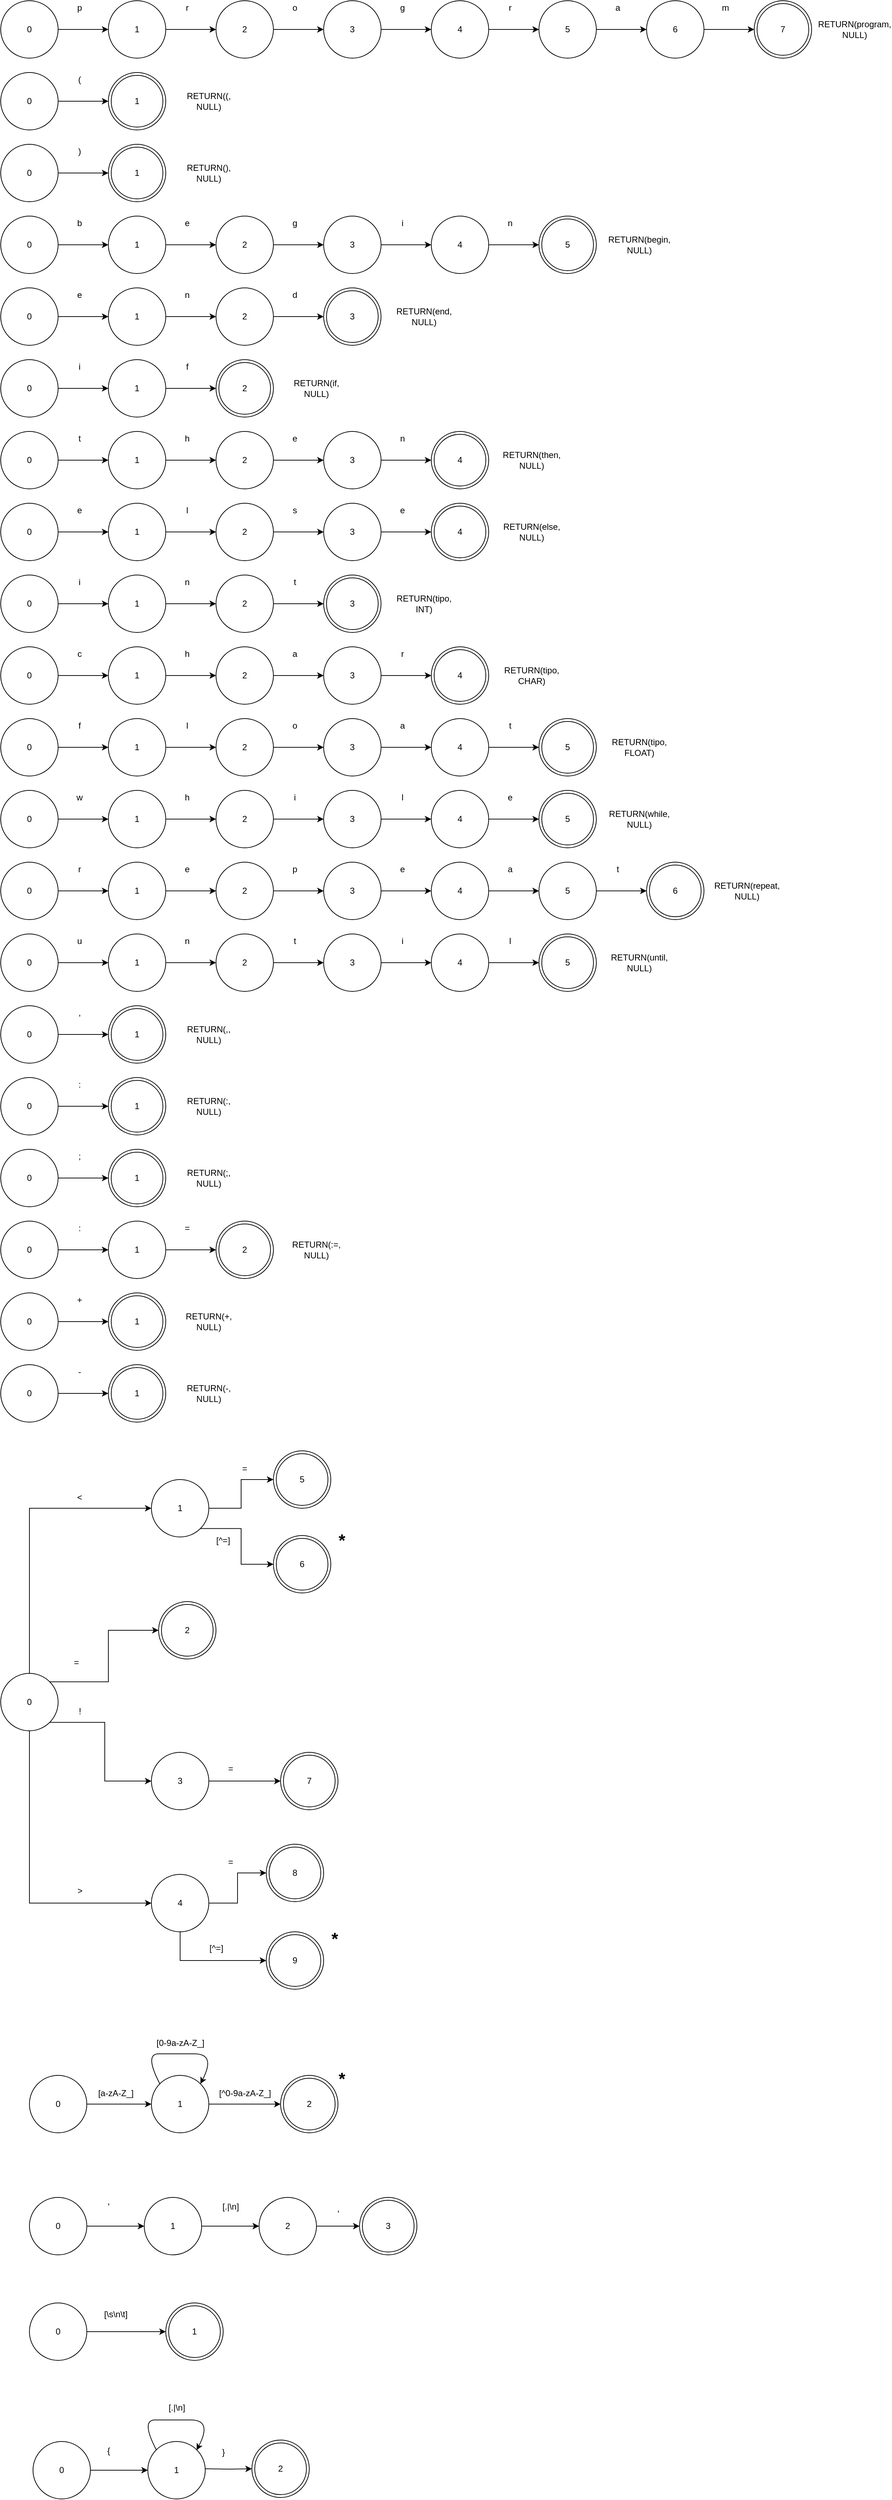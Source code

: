 <mxfile version="21.8.2" type="device">
  <diagram name="Página-1" id="OtQOu8LOPl39Hug3FkRX">
    <mxGraphModel dx="727" dy="373" grid="1" gridSize="10" guides="1" tooltips="1" connect="1" arrows="1" fold="1" page="1" pageScale="1" pageWidth="827" pageHeight="1169" math="0" shadow="0">
      <root>
        <mxCell id="0" />
        <mxCell id="1" parent="0" />
        <mxCell id="-IUhRAs3wrBaZXGBPhYS-1" style="edgeStyle=orthogonalEdgeStyle;rounded=0;orthogonalLoop=1;jettySize=auto;html=1;entryX=0;entryY=0.5;entryDx=0;entryDy=0;" parent="1" source="-IUhRAs3wrBaZXGBPhYS-2" target="-IUhRAs3wrBaZXGBPhYS-5" edge="1">
          <mxGeometry relative="1" as="geometry" />
        </mxCell>
        <mxCell id="-IUhRAs3wrBaZXGBPhYS-2" value="0" style="ellipse;whiteSpace=wrap;html=1;aspect=fixed;" parent="1" vertex="1">
          <mxGeometry x="310" y="220" width="80" height="80" as="geometry" />
        </mxCell>
        <mxCell id="-IUhRAs3wrBaZXGBPhYS-3" value="p" style="text;html=1;strokeColor=none;fillColor=none;align=center;verticalAlign=middle;whiteSpace=wrap;rounded=0;" parent="1" vertex="1">
          <mxGeometry x="400" y="220" width="40" height="20" as="geometry" />
        </mxCell>
        <mxCell id="-IUhRAs3wrBaZXGBPhYS-4" style="edgeStyle=orthogonalEdgeStyle;rounded=0;orthogonalLoop=1;jettySize=auto;html=1;entryX=0;entryY=0.5;entryDx=0;entryDy=0;" parent="1" source="-IUhRAs3wrBaZXGBPhYS-5" target="-IUhRAs3wrBaZXGBPhYS-8" edge="1">
          <mxGeometry relative="1" as="geometry" />
        </mxCell>
        <mxCell id="-IUhRAs3wrBaZXGBPhYS-5" value="1" style="ellipse;whiteSpace=wrap;html=1;aspect=fixed;" parent="1" vertex="1">
          <mxGeometry x="460" y="220" width="80" height="80" as="geometry" />
        </mxCell>
        <mxCell id="-IUhRAs3wrBaZXGBPhYS-6" value="r" style="text;html=1;strokeColor=none;fillColor=none;align=center;verticalAlign=middle;whiteSpace=wrap;rounded=0;" parent="1" vertex="1">
          <mxGeometry x="550" y="220" width="40" height="20" as="geometry" />
        </mxCell>
        <mxCell id="-IUhRAs3wrBaZXGBPhYS-7" style="edgeStyle=orthogonalEdgeStyle;rounded=0;orthogonalLoop=1;jettySize=auto;html=1;entryX=0;entryY=0.5;entryDx=0;entryDy=0;" parent="1" source="-IUhRAs3wrBaZXGBPhYS-8" target="-IUhRAs3wrBaZXGBPhYS-11" edge="1">
          <mxGeometry relative="1" as="geometry" />
        </mxCell>
        <mxCell id="-IUhRAs3wrBaZXGBPhYS-8" value="2" style="ellipse;whiteSpace=wrap;html=1;aspect=fixed;" parent="1" vertex="1">
          <mxGeometry x="610" y="220" width="80" height="80" as="geometry" />
        </mxCell>
        <mxCell id="-IUhRAs3wrBaZXGBPhYS-9" value="o" style="text;html=1;strokeColor=none;fillColor=none;align=center;verticalAlign=middle;whiteSpace=wrap;rounded=0;" parent="1" vertex="1">
          <mxGeometry x="700" y="220" width="40" height="20" as="geometry" />
        </mxCell>
        <mxCell id="-IUhRAs3wrBaZXGBPhYS-10" style="edgeStyle=orthogonalEdgeStyle;rounded=0;orthogonalLoop=1;jettySize=auto;html=1;entryX=0;entryY=0.5;entryDx=0;entryDy=0;" parent="1" source="-IUhRAs3wrBaZXGBPhYS-11" target="-IUhRAs3wrBaZXGBPhYS-14" edge="1">
          <mxGeometry relative="1" as="geometry" />
        </mxCell>
        <mxCell id="-IUhRAs3wrBaZXGBPhYS-11" value="3" style="ellipse;whiteSpace=wrap;html=1;aspect=fixed;" parent="1" vertex="1">
          <mxGeometry x="760" y="220" width="80" height="80" as="geometry" />
        </mxCell>
        <mxCell id="-IUhRAs3wrBaZXGBPhYS-12" value="g" style="text;html=1;strokeColor=none;fillColor=none;align=center;verticalAlign=middle;whiteSpace=wrap;rounded=0;" parent="1" vertex="1">
          <mxGeometry x="850" y="220" width="40" height="20" as="geometry" />
        </mxCell>
        <mxCell id="-IUhRAs3wrBaZXGBPhYS-13" style="edgeStyle=orthogonalEdgeStyle;rounded=0;orthogonalLoop=1;jettySize=auto;html=1;entryX=0;entryY=0.5;entryDx=0;entryDy=0;" parent="1" source="-IUhRAs3wrBaZXGBPhYS-14" target="-IUhRAs3wrBaZXGBPhYS-17" edge="1">
          <mxGeometry relative="1" as="geometry" />
        </mxCell>
        <mxCell id="-IUhRAs3wrBaZXGBPhYS-14" value="4" style="ellipse;whiteSpace=wrap;html=1;aspect=fixed;" parent="1" vertex="1">
          <mxGeometry x="910" y="220" width="80" height="80" as="geometry" />
        </mxCell>
        <mxCell id="-IUhRAs3wrBaZXGBPhYS-15" value="r" style="text;html=1;strokeColor=none;fillColor=none;align=center;verticalAlign=middle;whiteSpace=wrap;rounded=0;" parent="1" vertex="1">
          <mxGeometry x="1000" y="220" width="40" height="20" as="geometry" />
        </mxCell>
        <mxCell id="-IUhRAs3wrBaZXGBPhYS-16" style="edgeStyle=orthogonalEdgeStyle;rounded=0;orthogonalLoop=1;jettySize=auto;html=1;entryX=0;entryY=0.5;entryDx=0;entryDy=0;" parent="1" source="-IUhRAs3wrBaZXGBPhYS-17" target="-IUhRAs3wrBaZXGBPhYS-20" edge="1">
          <mxGeometry relative="1" as="geometry" />
        </mxCell>
        <mxCell id="-IUhRAs3wrBaZXGBPhYS-17" value="5" style="ellipse;whiteSpace=wrap;html=1;aspect=fixed;" parent="1" vertex="1">
          <mxGeometry x="1060" y="220" width="80" height="80" as="geometry" />
        </mxCell>
        <mxCell id="-IUhRAs3wrBaZXGBPhYS-18" value="a" style="text;html=1;strokeColor=none;fillColor=none;align=center;verticalAlign=middle;whiteSpace=wrap;rounded=0;" parent="1" vertex="1">
          <mxGeometry x="1150" y="220" width="40" height="20" as="geometry" />
        </mxCell>
        <mxCell id="-IUhRAs3wrBaZXGBPhYS-19" style="edgeStyle=orthogonalEdgeStyle;rounded=0;orthogonalLoop=1;jettySize=auto;html=1;entryX=0;entryY=0.5;entryDx=0;entryDy=0;" parent="1" source="-IUhRAs3wrBaZXGBPhYS-20" target="-IUhRAs3wrBaZXGBPhYS-23" edge="1">
          <mxGeometry relative="1" as="geometry" />
        </mxCell>
        <mxCell id="-IUhRAs3wrBaZXGBPhYS-20" value="6" style="ellipse;whiteSpace=wrap;html=1;aspect=fixed;" parent="1" vertex="1">
          <mxGeometry x="1210" y="220" width="80" height="80" as="geometry" />
        </mxCell>
        <mxCell id="-IUhRAs3wrBaZXGBPhYS-21" value="m" style="text;html=1;strokeColor=none;fillColor=none;align=center;verticalAlign=middle;whiteSpace=wrap;rounded=0;" parent="1" vertex="1">
          <mxGeometry x="1300" y="220" width="40" height="20" as="geometry" />
        </mxCell>
        <mxCell id="-IUhRAs3wrBaZXGBPhYS-23" value="7" style="ellipse;shape=doubleEllipse;whiteSpace=wrap;html=1;aspect=fixed;" parent="1" vertex="1">
          <mxGeometry x="1360" y="220" width="80" height="80" as="geometry" />
        </mxCell>
        <mxCell id="-IUhRAs3wrBaZXGBPhYS-24" value="RETURN(program, NULL)" style="text;html=1;strokeColor=none;fillColor=none;align=center;verticalAlign=middle;whiteSpace=wrap;rounded=0;" parent="1" vertex="1">
          <mxGeometry x="1480" y="250" width="40" height="20" as="geometry" />
        </mxCell>
        <mxCell id="-IUhRAs3wrBaZXGBPhYS-25" style="edgeStyle=orthogonalEdgeStyle;rounded=0;orthogonalLoop=1;jettySize=auto;html=1;entryX=0;entryY=0.5;entryDx=0;entryDy=0;" parent="1" source="-IUhRAs3wrBaZXGBPhYS-26" target="-IUhRAs3wrBaZXGBPhYS-29" edge="1">
          <mxGeometry relative="1" as="geometry" />
        </mxCell>
        <mxCell id="-IUhRAs3wrBaZXGBPhYS-26" value="0" style="ellipse;whiteSpace=wrap;html=1;aspect=fixed;" parent="1" vertex="1">
          <mxGeometry x="310" y="320" width="80" height="80" as="geometry" />
        </mxCell>
        <mxCell id="-IUhRAs3wrBaZXGBPhYS-27" value="(" style="text;html=1;strokeColor=none;fillColor=none;align=center;verticalAlign=middle;whiteSpace=wrap;rounded=0;" parent="1" vertex="1">
          <mxGeometry x="400" y="320" width="40" height="20" as="geometry" />
        </mxCell>
        <mxCell id="-IUhRAs3wrBaZXGBPhYS-29" value="1" style="ellipse;shape=doubleEllipse;whiteSpace=wrap;html=1;aspect=fixed;" parent="1" vertex="1">
          <mxGeometry x="460" y="320" width="80" height="80" as="geometry" />
        </mxCell>
        <mxCell id="-IUhRAs3wrBaZXGBPhYS-30" value="RETURN((, NULL)" style="text;html=1;strokeColor=none;fillColor=none;align=center;verticalAlign=middle;whiteSpace=wrap;rounded=0;" parent="1" vertex="1">
          <mxGeometry x="580" y="350" width="40" height="20" as="geometry" />
        </mxCell>
        <mxCell id="-IUhRAs3wrBaZXGBPhYS-31" style="edgeStyle=orthogonalEdgeStyle;rounded=0;orthogonalLoop=1;jettySize=auto;html=1;entryX=0;entryY=0.5;entryDx=0;entryDy=0;" parent="1" source="-IUhRAs3wrBaZXGBPhYS-32" target="-IUhRAs3wrBaZXGBPhYS-35" edge="1">
          <mxGeometry relative="1" as="geometry" />
        </mxCell>
        <mxCell id="-IUhRAs3wrBaZXGBPhYS-32" value="0" style="ellipse;whiteSpace=wrap;html=1;aspect=fixed;" parent="1" vertex="1">
          <mxGeometry x="310" y="420" width="80" height="80" as="geometry" />
        </mxCell>
        <mxCell id="-IUhRAs3wrBaZXGBPhYS-33" value=")" style="text;html=1;strokeColor=none;fillColor=none;align=center;verticalAlign=middle;whiteSpace=wrap;rounded=0;" parent="1" vertex="1">
          <mxGeometry x="400" y="420" width="40" height="20" as="geometry" />
        </mxCell>
        <mxCell id="-IUhRAs3wrBaZXGBPhYS-35" value="1" style="ellipse;shape=doubleEllipse;whiteSpace=wrap;html=1;aspect=fixed;" parent="1" vertex="1">
          <mxGeometry x="460" y="420" width="80" height="80" as="geometry" />
        </mxCell>
        <mxCell id="-IUhRAs3wrBaZXGBPhYS-36" value="RETURN(), NULL)" style="text;html=1;strokeColor=none;fillColor=none;align=center;verticalAlign=middle;whiteSpace=wrap;rounded=0;" parent="1" vertex="1">
          <mxGeometry x="580" y="450" width="40" height="20" as="geometry" />
        </mxCell>
        <mxCell id="-IUhRAs3wrBaZXGBPhYS-37" style="edgeStyle=orthogonalEdgeStyle;rounded=0;orthogonalLoop=1;jettySize=auto;html=1;entryX=0;entryY=0.5;entryDx=0;entryDy=0;" parent="1" source="-IUhRAs3wrBaZXGBPhYS-38" target="-IUhRAs3wrBaZXGBPhYS-41" edge="1">
          <mxGeometry relative="1" as="geometry" />
        </mxCell>
        <mxCell id="-IUhRAs3wrBaZXGBPhYS-38" value="0" style="ellipse;whiteSpace=wrap;html=1;aspect=fixed;" parent="1" vertex="1">
          <mxGeometry x="310" y="520" width="80" height="80" as="geometry" />
        </mxCell>
        <mxCell id="-IUhRAs3wrBaZXGBPhYS-39" value="b" style="text;html=1;strokeColor=none;fillColor=none;align=center;verticalAlign=middle;whiteSpace=wrap;rounded=0;" parent="1" vertex="1">
          <mxGeometry x="400" y="520" width="40" height="20" as="geometry" />
        </mxCell>
        <mxCell id="-IUhRAs3wrBaZXGBPhYS-40" style="edgeStyle=orthogonalEdgeStyle;rounded=0;orthogonalLoop=1;jettySize=auto;html=1;entryX=0;entryY=0.5;entryDx=0;entryDy=0;" parent="1" source="-IUhRAs3wrBaZXGBPhYS-41" target="-IUhRAs3wrBaZXGBPhYS-44" edge="1">
          <mxGeometry relative="1" as="geometry" />
        </mxCell>
        <mxCell id="-IUhRAs3wrBaZXGBPhYS-41" value="1" style="ellipse;whiteSpace=wrap;html=1;aspect=fixed;" parent="1" vertex="1">
          <mxGeometry x="460" y="520" width="80" height="80" as="geometry" />
        </mxCell>
        <mxCell id="-IUhRAs3wrBaZXGBPhYS-42" value="e" style="text;html=1;strokeColor=none;fillColor=none;align=center;verticalAlign=middle;whiteSpace=wrap;rounded=0;" parent="1" vertex="1">
          <mxGeometry x="550" y="520" width="40" height="20" as="geometry" />
        </mxCell>
        <mxCell id="-IUhRAs3wrBaZXGBPhYS-43" style="edgeStyle=orthogonalEdgeStyle;rounded=0;orthogonalLoop=1;jettySize=auto;html=1;entryX=0;entryY=0.5;entryDx=0;entryDy=0;" parent="1" source="-IUhRAs3wrBaZXGBPhYS-44" target="-IUhRAs3wrBaZXGBPhYS-47" edge="1">
          <mxGeometry relative="1" as="geometry" />
        </mxCell>
        <mxCell id="-IUhRAs3wrBaZXGBPhYS-44" value="2" style="ellipse;whiteSpace=wrap;html=1;aspect=fixed;" parent="1" vertex="1">
          <mxGeometry x="610" y="520" width="80" height="80" as="geometry" />
        </mxCell>
        <mxCell id="-IUhRAs3wrBaZXGBPhYS-45" value="g" style="text;html=1;strokeColor=none;fillColor=none;align=center;verticalAlign=middle;whiteSpace=wrap;rounded=0;" parent="1" vertex="1">
          <mxGeometry x="700" y="520" width="40" height="20" as="geometry" />
        </mxCell>
        <mxCell id="-IUhRAs3wrBaZXGBPhYS-46" style="edgeStyle=orthogonalEdgeStyle;rounded=0;orthogonalLoop=1;jettySize=auto;html=1;entryX=0;entryY=0.5;entryDx=0;entryDy=0;" parent="1" source="-IUhRAs3wrBaZXGBPhYS-47" target="-IUhRAs3wrBaZXGBPhYS-50" edge="1">
          <mxGeometry relative="1" as="geometry" />
        </mxCell>
        <mxCell id="-IUhRAs3wrBaZXGBPhYS-47" value="3" style="ellipse;whiteSpace=wrap;html=1;aspect=fixed;" parent="1" vertex="1">
          <mxGeometry x="760" y="520" width="80" height="80" as="geometry" />
        </mxCell>
        <mxCell id="-IUhRAs3wrBaZXGBPhYS-48" value="i" style="text;html=1;strokeColor=none;fillColor=none;align=center;verticalAlign=middle;whiteSpace=wrap;rounded=0;" parent="1" vertex="1">
          <mxGeometry x="850" y="520" width="40" height="20" as="geometry" />
        </mxCell>
        <mxCell id="-IUhRAs3wrBaZXGBPhYS-49" style="edgeStyle=orthogonalEdgeStyle;rounded=0;orthogonalLoop=1;jettySize=auto;html=1;entryX=0;entryY=0.5;entryDx=0;entryDy=0;" parent="1" source="-IUhRAs3wrBaZXGBPhYS-50" target="-IUhRAs3wrBaZXGBPhYS-53" edge="1">
          <mxGeometry relative="1" as="geometry" />
        </mxCell>
        <mxCell id="-IUhRAs3wrBaZXGBPhYS-50" value="4" style="ellipse;whiteSpace=wrap;html=1;aspect=fixed;" parent="1" vertex="1">
          <mxGeometry x="910" y="520" width="80" height="80" as="geometry" />
        </mxCell>
        <mxCell id="-IUhRAs3wrBaZXGBPhYS-51" value="n" style="text;html=1;strokeColor=none;fillColor=none;align=center;verticalAlign=middle;whiteSpace=wrap;rounded=0;" parent="1" vertex="1">
          <mxGeometry x="1000" y="520" width="40" height="20" as="geometry" />
        </mxCell>
        <mxCell id="-IUhRAs3wrBaZXGBPhYS-53" value="5" style="ellipse;shape=doubleEllipse;whiteSpace=wrap;html=1;aspect=fixed;" parent="1" vertex="1">
          <mxGeometry x="1060" y="520" width="80" height="80" as="geometry" />
        </mxCell>
        <mxCell id="-IUhRAs3wrBaZXGBPhYS-54" value="RETURN(begin, NULL)" style="text;html=1;strokeColor=none;fillColor=none;align=center;verticalAlign=middle;whiteSpace=wrap;rounded=0;" parent="1" vertex="1">
          <mxGeometry x="1180" y="550" width="40" height="20" as="geometry" />
        </mxCell>
        <mxCell id="-IUhRAs3wrBaZXGBPhYS-55" style="edgeStyle=orthogonalEdgeStyle;rounded=0;orthogonalLoop=1;jettySize=auto;html=1;entryX=0;entryY=0.5;entryDx=0;entryDy=0;" parent="1" source="-IUhRAs3wrBaZXGBPhYS-56" target="-IUhRAs3wrBaZXGBPhYS-59" edge="1">
          <mxGeometry relative="1" as="geometry" />
        </mxCell>
        <mxCell id="-IUhRAs3wrBaZXGBPhYS-56" value="0" style="ellipse;whiteSpace=wrap;html=1;aspect=fixed;" parent="1" vertex="1">
          <mxGeometry x="310" y="620" width="80" height="80" as="geometry" />
        </mxCell>
        <mxCell id="-IUhRAs3wrBaZXGBPhYS-57" value="e" style="text;html=1;strokeColor=none;fillColor=none;align=center;verticalAlign=middle;whiteSpace=wrap;rounded=0;" parent="1" vertex="1">
          <mxGeometry x="400" y="620" width="40" height="20" as="geometry" />
        </mxCell>
        <mxCell id="-IUhRAs3wrBaZXGBPhYS-58" style="edgeStyle=orthogonalEdgeStyle;rounded=0;orthogonalLoop=1;jettySize=auto;html=1;entryX=0;entryY=0.5;entryDx=0;entryDy=0;" parent="1" source="-IUhRAs3wrBaZXGBPhYS-59" target="-IUhRAs3wrBaZXGBPhYS-62" edge="1">
          <mxGeometry relative="1" as="geometry" />
        </mxCell>
        <mxCell id="-IUhRAs3wrBaZXGBPhYS-59" value="1" style="ellipse;whiteSpace=wrap;html=1;aspect=fixed;" parent="1" vertex="1">
          <mxGeometry x="460" y="620" width="80" height="80" as="geometry" />
        </mxCell>
        <mxCell id="-IUhRAs3wrBaZXGBPhYS-60" value="n" style="text;html=1;strokeColor=none;fillColor=none;align=center;verticalAlign=middle;whiteSpace=wrap;rounded=0;" parent="1" vertex="1">
          <mxGeometry x="550" y="620" width="40" height="20" as="geometry" />
        </mxCell>
        <mxCell id="-IUhRAs3wrBaZXGBPhYS-61" style="edgeStyle=orthogonalEdgeStyle;rounded=0;orthogonalLoop=1;jettySize=auto;html=1;entryX=0;entryY=0.5;entryDx=0;entryDy=0;" parent="1" source="-IUhRAs3wrBaZXGBPhYS-62" target="-IUhRAs3wrBaZXGBPhYS-65" edge="1">
          <mxGeometry relative="1" as="geometry" />
        </mxCell>
        <mxCell id="-IUhRAs3wrBaZXGBPhYS-62" value="2" style="ellipse;whiteSpace=wrap;html=1;aspect=fixed;" parent="1" vertex="1">
          <mxGeometry x="610" y="620" width="80" height="80" as="geometry" />
        </mxCell>
        <mxCell id="-IUhRAs3wrBaZXGBPhYS-63" value="d" style="text;html=1;strokeColor=none;fillColor=none;align=center;verticalAlign=middle;whiteSpace=wrap;rounded=0;" parent="1" vertex="1">
          <mxGeometry x="700" y="620" width="40" height="20" as="geometry" />
        </mxCell>
        <mxCell id="-IUhRAs3wrBaZXGBPhYS-65" value="3" style="ellipse;shape=doubleEllipse;whiteSpace=wrap;html=1;aspect=fixed;" parent="1" vertex="1">
          <mxGeometry x="760" y="620" width="80" height="80" as="geometry" />
        </mxCell>
        <mxCell id="-IUhRAs3wrBaZXGBPhYS-66" value="RETURN(end, NULL)" style="text;html=1;strokeColor=none;fillColor=none;align=center;verticalAlign=middle;whiteSpace=wrap;rounded=0;" parent="1" vertex="1">
          <mxGeometry x="880" y="650" width="40" height="20" as="geometry" />
        </mxCell>
        <mxCell id="-IUhRAs3wrBaZXGBPhYS-67" style="edgeStyle=orthogonalEdgeStyle;rounded=0;orthogonalLoop=1;jettySize=auto;html=1;entryX=0;entryY=0.5;entryDx=0;entryDy=0;" parent="1" source="-IUhRAs3wrBaZXGBPhYS-68" target="-IUhRAs3wrBaZXGBPhYS-71" edge="1">
          <mxGeometry relative="1" as="geometry" />
        </mxCell>
        <mxCell id="-IUhRAs3wrBaZXGBPhYS-68" value="0" style="ellipse;whiteSpace=wrap;html=1;aspect=fixed;" parent="1" vertex="1">
          <mxGeometry x="310" y="720" width="80" height="80" as="geometry" />
        </mxCell>
        <mxCell id="-IUhRAs3wrBaZXGBPhYS-69" value="i" style="text;html=1;strokeColor=none;fillColor=none;align=center;verticalAlign=middle;whiteSpace=wrap;rounded=0;" parent="1" vertex="1">
          <mxGeometry x="400" y="720" width="40" height="20" as="geometry" />
        </mxCell>
        <mxCell id="-IUhRAs3wrBaZXGBPhYS-70" style="edgeStyle=orthogonalEdgeStyle;rounded=0;orthogonalLoop=1;jettySize=auto;html=1;entryX=0;entryY=0.5;entryDx=0;entryDy=0;" parent="1" source="-IUhRAs3wrBaZXGBPhYS-71" target="-IUhRAs3wrBaZXGBPhYS-74" edge="1">
          <mxGeometry relative="1" as="geometry" />
        </mxCell>
        <mxCell id="-IUhRAs3wrBaZXGBPhYS-71" value="1" style="ellipse;whiteSpace=wrap;html=1;aspect=fixed;" parent="1" vertex="1">
          <mxGeometry x="460" y="720" width="80" height="80" as="geometry" />
        </mxCell>
        <mxCell id="-IUhRAs3wrBaZXGBPhYS-72" value="f" style="text;html=1;strokeColor=none;fillColor=none;align=center;verticalAlign=middle;whiteSpace=wrap;rounded=0;" parent="1" vertex="1">
          <mxGeometry x="550" y="720" width="40" height="20" as="geometry" />
        </mxCell>
        <mxCell id="-IUhRAs3wrBaZXGBPhYS-74" value="2" style="ellipse;shape=doubleEllipse;whiteSpace=wrap;html=1;aspect=fixed;" parent="1" vertex="1">
          <mxGeometry x="610" y="720" width="80" height="80" as="geometry" />
        </mxCell>
        <mxCell id="-IUhRAs3wrBaZXGBPhYS-75" value="RETURN(if, NULL)" style="text;html=1;strokeColor=none;fillColor=none;align=center;verticalAlign=middle;whiteSpace=wrap;rounded=0;" parent="1" vertex="1">
          <mxGeometry x="730" y="750" width="40" height="20" as="geometry" />
        </mxCell>
        <mxCell id="-IUhRAs3wrBaZXGBPhYS-76" style="edgeStyle=orthogonalEdgeStyle;rounded=0;orthogonalLoop=1;jettySize=auto;html=1;entryX=0;entryY=0.5;entryDx=0;entryDy=0;" parent="1" source="-IUhRAs3wrBaZXGBPhYS-77" target="-IUhRAs3wrBaZXGBPhYS-80" edge="1">
          <mxGeometry relative="1" as="geometry" />
        </mxCell>
        <mxCell id="-IUhRAs3wrBaZXGBPhYS-77" value="0" style="ellipse;whiteSpace=wrap;html=1;aspect=fixed;" parent="1" vertex="1">
          <mxGeometry x="310" y="820" width="80" height="80" as="geometry" />
        </mxCell>
        <mxCell id="-IUhRAs3wrBaZXGBPhYS-78" value="t" style="text;html=1;strokeColor=none;fillColor=none;align=center;verticalAlign=middle;whiteSpace=wrap;rounded=0;" parent="1" vertex="1">
          <mxGeometry x="400" y="820" width="40" height="20" as="geometry" />
        </mxCell>
        <mxCell id="-IUhRAs3wrBaZXGBPhYS-79" style="edgeStyle=orthogonalEdgeStyle;rounded=0;orthogonalLoop=1;jettySize=auto;html=1;entryX=0;entryY=0.5;entryDx=0;entryDy=0;" parent="1" source="-IUhRAs3wrBaZXGBPhYS-80" target="-IUhRAs3wrBaZXGBPhYS-83" edge="1">
          <mxGeometry relative="1" as="geometry" />
        </mxCell>
        <mxCell id="-IUhRAs3wrBaZXGBPhYS-80" value="1" style="ellipse;whiteSpace=wrap;html=1;aspect=fixed;" parent="1" vertex="1">
          <mxGeometry x="460" y="820" width="80" height="80" as="geometry" />
        </mxCell>
        <mxCell id="-IUhRAs3wrBaZXGBPhYS-81" value="h" style="text;html=1;strokeColor=none;fillColor=none;align=center;verticalAlign=middle;whiteSpace=wrap;rounded=0;" parent="1" vertex="1">
          <mxGeometry x="550" y="820" width="40" height="20" as="geometry" />
        </mxCell>
        <mxCell id="-IUhRAs3wrBaZXGBPhYS-82" style="edgeStyle=orthogonalEdgeStyle;rounded=0;orthogonalLoop=1;jettySize=auto;html=1;entryX=0;entryY=0.5;entryDx=0;entryDy=0;" parent="1" source="-IUhRAs3wrBaZXGBPhYS-83" target="-IUhRAs3wrBaZXGBPhYS-86" edge="1">
          <mxGeometry relative="1" as="geometry" />
        </mxCell>
        <mxCell id="-IUhRAs3wrBaZXGBPhYS-83" value="2" style="ellipse;whiteSpace=wrap;html=1;aspect=fixed;" parent="1" vertex="1">
          <mxGeometry x="610" y="820" width="80" height="80" as="geometry" />
        </mxCell>
        <mxCell id="-IUhRAs3wrBaZXGBPhYS-84" value="e" style="text;html=1;strokeColor=none;fillColor=none;align=center;verticalAlign=middle;whiteSpace=wrap;rounded=0;" parent="1" vertex="1">
          <mxGeometry x="700" y="820" width="40" height="20" as="geometry" />
        </mxCell>
        <mxCell id="-IUhRAs3wrBaZXGBPhYS-85" style="edgeStyle=orthogonalEdgeStyle;rounded=0;orthogonalLoop=1;jettySize=auto;html=1;entryX=0;entryY=0.5;entryDx=0;entryDy=0;" parent="1" source="-IUhRAs3wrBaZXGBPhYS-86" target="-IUhRAs3wrBaZXGBPhYS-89" edge="1">
          <mxGeometry relative="1" as="geometry" />
        </mxCell>
        <mxCell id="-IUhRAs3wrBaZXGBPhYS-86" value="3" style="ellipse;whiteSpace=wrap;html=1;aspect=fixed;" parent="1" vertex="1">
          <mxGeometry x="760" y="820" width="80" height="80" as="geometry" />
        </mxCell>
        <mxCell id="-IUhRAs3wrBaZXGBPhYS-87" value="n" style="text;html=1;strokeColor=none;fillColor=none;align=center;verticalAlign=middle;whiteSpace=wrap;rounded=0;" parent="1" vertex="1">
          <mxGeometry x="850" y="820" width="40" height="20" as="geometry" />
        </mxCell>
        <mxCell id="-IUhRAs3wrBaZXGBPhYS-89" value="4" style="ellipse;shape=doubleEllipse;whiteSpace=wrap;html=1;aspect=fixed;" parent="1" vertex="1">
          <mxGeometry x="910" y="820" width="80" height="80" as="geometry" />
        </mxCell>
        <mxCell id="-IUhRAs3wrBaZXGBPhYS-90" value="RETURN(then, NULL)" style="text;html=1;strokeColor=none;fillColor=none;align=center;verticalAlign=middle;whiteSpace=wrap;rounded=0;" parent="1" vertex="1">
          <mxGeometry x="1030" y="850" width="40" height="20" as="geometry" />
        </mxCell>
        <mxCell id="-IUhRAs3wrBaZXGBPhYS-91" style="edgeStyle=orthogonalEdgeStyle;rounded=0;orthogonalLoop=1;jettySize=auto;html=1;entryX=0;entryY=0.5;entryDx=0;entryDy=0;" parent="1" source="-IUhRAs3wrBaZXGBPhYS-92" target="-IUhRAs3wrBaZXGBPhYS-95" edge="1">
          <mxGeometry relative="1" as="geometry" />
        </mxCell>
        <mxCell id="-IUhRAs3wrBaZXGBPhYS-92" value="0" style="ellipse;whiteSpace=wrap;html=1;aspect=fixed;" parent="1" vertex="1">
          <mxGeometry x="310" y="920" width="80" height="80" as="geometry" />
        </mxCell>
        <mxCell id="-IUhRAs3wrBaZXGBPhYS-93" value="e" style="text;html=1;strokeColor=none;fillColor=none;align=center;verticalAlign=middle;whiteSpace=wrap;rounded=0;" parent="1" vertex="1">
          <mxGeometry x="400" y="920" width="40" height="20" as="geometry" />
        </mxCell>
        <mxCell id="-IUhRAs3wrBaZXGBPhYS-94" style="edgeStyle=orthogonalEdgeStyle;rounded=0;orthogonalLoop=1;jettySize=auto;html=1;entryX=0;entryY=0.5;entryDx=0;entryDy=0;" parent="1" source="-IUhRAs3wrBaZXGBPhYS-95" target="-IUhRAs3wrBaZXGBPhYS-98" edge="1">
          <mxGeometry relative="1" as="geometry" />
        </mxCell>
        <mxCell id="-IUhRAs3wrBaZXGBPhYS-95" value="1" style="ellipse;whiteSpace=wrap;html=1;aspect=fixed;" parent="1" vertex="1">
          <mxGeometry x="460" y="920" width="80" height="80" as="geometry" />
        </mxCell>
        <mxCell id="-IUhRAs3wrBaZXGBPhYS-96" value="l" style="text;html=1;strokeColor=none;fillColor=none;align=center;verticalAlign=middle;whiteSpace=wrap;rounded=0;" parent="1" vertex="1">
          <mxGeometry x="550" y="920" width="40" height="20" as="geometry" />
        </mxCell>
        <mxCell id="-IUhRAs3wrBaZXGBPhYS-97" style="edgeStyle=orthogonalEdgeStyle;rounded=0;orthogonalLoop=1;jettySize=auto;html=1;entryX=0;entryY=0.5;entryDx=0;entryDy=0;" parent="1" source="-IUhRAs3wrBaZXGBPhYS-98" target="-IUhRAs3wrBaZXGBPhYS-101" edge="1">
          <mxGeometry relative="1" as="geometry" />
        </mxCell>
        <mxCell id="-IUhRAs3wrBaZXGBPhYS-98" value="2" style="ellipse;whiteSpace=wrap;html=1;aspect=fixed;" parent="1" vertex="1">
          <mxGeometry x="610" y="920" width="80" height="80" as="geometry" />
        </mxCell>
        <mxCell id="-IUhRAs3wrBaZXGBPhYS-99" value="s" style="text;html=1;strokeColor=none;fillColor=none;align=center;verticalAlign=middle;whiteSpace=wrap;rounded=0;" parent="1" vertex="1">
          <mxGeometry x="700" y="920" width="40" height="20" as="geometry" />
        </mxCell>
        <mxCell id="-IUhRAs3wrBaZXGBPhYS-100" style="edgeStyle=orthogonalEdgeStyle;rounded=0;orthogonalLoop=1;jettySize=auto;html=1;entryX=0;entryY=0.5;entryDx=0;entryDy=0;" parent="1" source="-IUhRAs3wrBaZXGBPhYS-101" target="-IUhRAs3wrBaZXGBPhYS-104" edge="1">
          <mxGeometry relative="1" as="geometry" />
        </mxCell>
        <mxCell id="-IUhRAs3wrBaZXGBPhYS-101" value="3" style="ellipse;whiteSpace=wrap;html=1;aspect=fixed;" parent="1" vertex="1">
          <mxGeometry x="760" y="920" width="80" height="80" as="geometry" />
        </mxCell>
        <mxCell id="-IUhRAs3wrBaZXGBPhYS-102" value="e" style="text;html=1;strokeColor=none;fillColor=none;align=center;verticalAlign=middle;whiteSpace=wrap;rounded=0;" parent="1" vertex="1">
          <mxGeometry x="850" y="920" width="40" height="20" as="geometry" />
        </mxCell>
        <mxCell id="-IUhRAs3wrBaZXGBPhYS-104" value="4" style="ellipse;shape=doubleEllipse;whiteSpace=wrap;html=1;aspect=fixed;" parent="1" vertex="1">
          <mxGeometry x="910" y="920" width="80" height="80" as="geometry" />
        </mxCell>
        <mxCell id="-IUhRAs3wrBaZXGBPhYS-105" value="RETURN(else, NULL)" style="text;html=1;strokeColor=none;fillColor=none;align=center;verticalAlign=middle;whiteSpace=wrap;rounded=0;" parent="1" vertex="1">
          <mxGeometry x="1030" y="950" width="40" height="20" as="geometry" />
        </mxCell>
        <mxCell id="-IUhRAs3wrBaZXGBPhYS-106" style="edgeStyle=orthogonalEdgeStyle;rounded=0;orthogonalLoop=1;jettySize=auto;html=1;entryX=0;entryY=0.5;entryDx=0;entryDy=0;" parent="1" source="-IUhRAs3wrBaZXGBPhYS-107" target="-IUhRAs3wrBaZXGBPhYS-110" edge="1">
          <mxGeometry relative="1" as="geometry" />
        </mxCell>
        <mxCell id="-IUhRAs3wrBaZXGBPhYS-107" value="0" style="ellipse;whiteSpace=wrap;html=1;aspect=fixed;" parent="1" vertex="1">
          <mxGeometry x="310" y="1020" width="80" height="80" as="geometry" />
        </mxCell>
        <mxCell id="-IUhRAs3wrBaZXGBPhYS-108" value="i" style="text;html=1;strokeColor=none;fillColor=none;align=center;verticalAlign=middle;whiteSpace=wrap;rounded=0;" parent="1" vertex="1">
          <mxGeometry x="400" y="1020" width="40" height="20" as="geometry" />
        </mxCell>
        <mxCell id="-IUhRAs3wrBaZXGBPhYS-109" style="edgeStyle=orthogonalEdgeStyle;rounded=0;orthogonalLoop=1;jettySize=auto;html=1;entryX=0;entryY=0.5;entryDx=0;entryDy=0;" parent="1" source="-IUhRAs3wrBaZXGBPhYS-110" target="-IUhRAs3wrBaZXGBPhYS-113" edge="1">
          <mxGeometry relative="1" as="geometry" />
        </mxCell>
        <mxCell id="-IUhRAs3wrBaZXGBPhYS-110" value="1" style="ellipse;whiteSpace=wrap;html=1;aspect=fixed;" parent="1" vertex="1">
          <mxGeometry x="460" y="1020" width="80" height="80" as="geometry" />
        </mxCell>
        <mxCell id="-IUhRAs3wrBaZXGBPhYS-111" value="n" style="text;html=1;strokeColor=none;fillColor=none;align=center;verticalAlign=middle;whiteSpace=wrap;rounded=0;" parent="1" vertex="1">
          <mxGeometry x="550" y="1020" width="40" height="20" as="geometry" />
        </mxCell>
        <mxCell id="-IUhRAs3wrBaZXGBPhYS-112" style="edgeStyle=orthogonalEdgeStyle;rounded=0;orthogonalLoop=1;jettySize=auto;html=1;entryX=0;entryY=0.5;entryDx=0;entryDy=0;" parent="1" source="-IUhRAs3wrBaZXGBPhYS-113" target="-IUhRAs3wrBaZXGBPhYS-116" edge="1">
          <mxGeometry relative="1" as="geometry" />
        </mxCell>
        <mxCell id="-IUhRAs3wrBaZXGBPhYS-113" value="2" style="ellipse;whiteSpace=wrap;html=1;aspect=fixed;" parent="1" vertex="1">
          <mxGeometry x="610" y="1020" width="80" height="80" as="geometry" />
        </mxCell>
        <mxCell id="-IUhRAs3wrBaZXGBPhYS-114" value="t" style="text;html=1;strokeColor=none;fillColor=none;align=center;verticalAlign=middle;whiteSpace=wrap;rounded=0;" parent="1" vertex="1">
          <mxGeometry x="700" y="1020" width="40" height="20" as="geometry" />
        </mxCell>
        <mxCell id="-IUhRAs3wrBaZXGBPhYS-116" value="3" style="ellipse;shape=doubleEllipse;whiteSpace=wrap;html=1;aspect=fixed;" parent="1" vertex="1">
          <mxGeometry x="760" y="1020" width="80" height="80" as="geometry" />
        </mxCell>
        <mxCell id="-IUhRAs3wrBaZXGBPhYS-117" value="RETURN(tipo, INT)" style="text;html=1;strokeColor=none;fillColor=none;align=center;verticalAlign=middle;whiteSpace=wrap;rounded=0;" parent="1" vertex="1">
          <mxGeometry x="880" y="1050" width="40" height="20" as="geometry" />
        </mxCell>
        <mxCell id="-IUhRAs3wrBaZXGBPhYS-118" style="edgeStyle=orthogonalEdgeStyle;rounded=0;orthogonalLoop=1;jettySize=auto;html=1;entryX=0;entryY=0.5;entryDx=0;entryDy=0;" parent="1" source="-IUhRAs3wrBaZXGBPhYS-119" target="-IUhRAs3wrBaZXGBPhYS-122" edge="1">
          <mxGeometry relative="1" as="geometry" />
        </mxCell>
        <mxCell id="-IUhRAs3wrBaZXGBPhYS-119" value="0" style="ellipse;whiteSpace=wrap;html=1;aspect=fixed;" parent="1" vertex="1">
          <mxGeometry x="310" y="1120" width="80" height="80" as="geometry" />
        </mxCell>
        <mxCell id="-IUhRAs3wrBaZXGBPhYS-120" value="c" style="text;html=1;strokeColor=none;fillColor=none;align=center;verticalAlign=middle;whiteSpace=wrap;rounded=0;" parent="1" vertex="1">
          <mxGeometry x="400" y="1120" width="40" height="20" as="geometry" />
        </mxCell>
        <mxCell id="-IUhRAs3wrBaZXGBPhYS-121" style="edgeStyle=orthogonalEdgeStyle;rounded=0;orthogonalLoop=1;jettySize=auto;html=1;entryX=0;entryY=0.5;entryDx=0;entryDy=0;" parent="1" source="-IUhRAs3wrBaZXGBPhYS-122" target="-IUhRAs3wrBaZXGBPhYS-125" edge="1">
          <mxGeometry relative="1" as="geometry" />
        </mxCell>
        <mxCell id="-IUhRAs3wrBaZXGBPhYS-122" value="1" style="ellipse;whiteSpace=wrap;html=1;aspect=fixed;" parent="1" vertex="1">
          <mxGeometry x="460" y="1120" width="80" height="80" as="geometry" />
        </mxCell>
        <mxCell id="-IUhRAs3wrBaZXGBPhYS-123" value="h" style="text;html=1;strokeColor=none;fillColor=none;align=center;verticalAlign=middle;whiteSpace=wrap;rounded=0;" parent="1" vertex="1">
          <mxGeometry x="550" y="1120" width="40" height="20" as="geometry" />
        </mxCell>
        <mxCell id="-IUhRAs3wrBaZXGBPhYS-124" style="edgeStyle=orthogonalEdgeStyle;rounded=0;orthogonalLoop=1;jettySize=auto;html=1;entryX=0;entryY=0.5;entryDx=0;entryDy=0;" parent="1" source="-IUhRAs3wrBaZXGBPhYS-125" target="-IUhRAs3wrBaZXGBPhYS-128" edge="1">
          <mxGeometry relative="1" as="geometry" />
        </mxCell>
        <mxCell id="-IUhRAs3wrBaZXGBPhYS-125" value="2" style="ellipse;whiteSpace=wrap;html=1;aspect=fixed;" parent="1" vertex="1">
          <mxGeometry x="610" y="1120" width="80" height="80" as="geometry" />
        </mxCell>
        <mxCell id="-IUhRAs3wrBaZXGBPhYS-126" value="a" style="text;html=1;strokeColor=none;fillColor=none;align=center;verticalAlign=middle;whiteSpace=wrap;rounded=0;" parent="1" vertex="1">
          <mxGeometry x="700" y="1120" width="40" height="20" as="geometry" />
        </mxCell>
        <mxCell id="-IUhRAs3wrBaZXGBPhYS-127" style="edgeStyle=orthogonalEdgeStyle;rounded=0;orthogonalLoop=1;jettySize=auto;html=1;entryX=0;entryY=0.5;entryDx=0;entryDy=0;" parent="1" source="-IUhRAs3wrBaZXGBPhYS-128" target="-IUhRAs3wrBaZXGBPhYS-131" edge="1">
          <mxGeometry relative="1" as="geometry" />
        </mxCell>
        <mxCell id="-IUhRAs3wrBaZXGBPhYS-128" value="3" style="ellipse;whiteSpace=wrap;html=1;aspect=fixed;" parent="1" vertex="1">
          <mxGeometry x="760" y="1120" width="80" height="80" as="geometry" />
        </mxCell>
        <mxCell id="-IUhRAs3wrBaZXGBPhYS-129" value="r" style="text;html=1;strokeColor=none;fillColor=none;align=center;verticalAlign=middle;whiteSpace=wrap;rounded=0;" parent="1" vertex="1">
          <mxGeometry x="850" y="1120" width="40" height="20" as="geometry" />
        </mxCell>
        <mxCell id="-IUhRAs3wrBaZXGBPhYS-131" value="4" style="ellipse;shape=doubleEllipse;whiteSpace=wrap;html=1;aspect=fixed;" parent="1" vertex="1">
          <mxGeometry x="910" y="1120" width="80" height="80" as="geometry" />
        </mxCell>
        <mxCell id="-IUhRAs3wrBaZXGBPhYS-132" value="RETURN(tipo, CHAR)" style="text;html=1;strokeColor=none;fillColor=none;align=center;verticalAlign=middle;whiteSpace=wrap;rounded=0;" parent="1" vertex="1">
          <mxGeometry x="1030" y="1150" width="40" height="20" as="geometry" />
        </mxCell>
        <mxCell id="-IUhRAs3wrBaZXGBPhYS-133" style="edgeStyle=orthogonalEdgeStyle;rounded=0;orthogonalLoop=1;jettySize=auto;html=1;entryX=0;entryY=0.5;entryDx=0;entryDy=0;" parent="1" source="-IUhRAs3wrBaZXGBPhYS-134" target="-IUhRAs3wrBaZXGBPhYS-137" edge="1">
          <mxGeometry relative="1" as="geometry" />
        </mxCell>
        <mxCell id="-IUhRAs3wrBaZXGBPhYS-134" value="0" style="ellipse;whiteSpace=wrap;html=1;aspect=fixed;" parent="1" vertex="1">
          <mxGeometry x="310" y="1220" width="80" height="80" as="geometry" />
        </mxCell>
        <mxCell id="-IUhRAs3wrBaZXGBPhYS-135" value="f" style="text;html=1;strokeColor=none;fillColor=none;align=center;verticalAlign=middle;whiteSpace=wrap;rounded=0;" parent="1" vertex="1">
          <mxGeometry x="400" y="1220" width="40" height="20" as="geometry" />
        </mxCell>
        <mxCell id="-IUhRAs3wrBaZXGBPhYS-136" style="edgeStyle=orthogonalEdgeStyle;rounded=0;orthogonalLoop=1;jettySize=auto;html=1;entryX=0;entryY=0.5;entryDx=0;entryDy=0;" parent="1" source="-IUhRAs3wrBaZXGBPhYS-137" target="-IUhRAs3wrBaZXGBPhYS-140" edge="1">
          <mxGeometry relative="1" as="geometry" />
        </mxCell>
        <mxCell id="-IUhRAs3wrBaZXGBPhYS-137" value="1" style="ellipse;whiteSpace=wrap;html=1;aspect=fixed;" parent="1" vertex="1">
          <mxGeometry x="460" y="1220" width="80" height="80" as="geometry" />
        </mxCell>
        <mxCell id="-IUhRAs3wrBaZXGBPhYS-138" value="l" style="text;html=1;strokeColor=none;fillColor=none;align=center;verticalAlign=middle;whiteSpace=wrap;rounded=0;" parent="1" vertex="1">
          <mxGeometry x="550" y="1220" width="40" height="20" as="geometry" />
        </mxCell>
        <mxCell id="-IUhRAs3wrBaZXGBPhYS-139" style="edgeStyle=orthogonalEdgeStyle;rounded=0;orthogonalLoop=1;jettySize=auto;html=1;entryX=0;entryY=0.5;entryDx=0;entryDy=0;" parent="1" source="-IUhRAs3wrBaZXGBPhYS-140" target="-IUhRAs3wrBaZXGBPhYS-143" edge="1">
          <mxGeometry relative="1" as="geometry" />
        </mxCell>
        <mxCell id="-IUhRAs3wrBaZXGBPhYS-140" value="2" style="ellipse;whiteSpace=wrap;html=1;aspect=fixed;" parent="1" vertex="1">
          <mxGeometry x="610" y="1220" width="80" height="80" as="geometry" />
        </mxCell>
        <mxCell id="-IUhRAs3wrBaZXGBPhYS-141" value="o" style="text;html=1;strokeColor=none;fillColor=none;align=center;verticalAlign=middle;whiteSpace=wrap;rounded=0;" parent="1" vertex="1">
          <mxGeometry x="700" y="1220" width="40" height="20" as="geometry" />
        </mxCell>
        <mxCell id="-IUhRAs3wrBaZXGBPhYS-142" style="edgeStyle=orthogonalEdgeStyle;rounded=0;orthogonalLoop=1;jettySize=auto;html=1;entryX=0;entryY=0.5;entryDx=0;entryDy=0;" parent="1" source="-IUhRAs3wrBaZXGBPhYS-143" target="-IUhRAs3wrBaZXGBPhYS-146" edge="1">
          <mxGeometry relative="1" as="geometry" />
        </mxCell>
        <mxCell id="-IUhRAs3wrBaZXGBPhYS-143" value="3" style="ellipse;whiteSpace=wrap;html=1;aspect=fixed;" parent="1" vertex="1">
          <mxGeometry x="760" y="1220" width="80" height="80" as="geometry" />
        </mxCell>
        <mxCell id="-IUhRAs3wrBaZXGBPhYS-144" value="a" style="text;html=1;strokeColor=none;fillColor=none;align=center;verticalAlign=middle;whiteSpace=wrap;rounded=0;" parent="1" vertex="1">
          <mxGeometry x="850" y="1220" width="40" height="20" as="geometry" />
        </mxCell>
        <mxCell id="-IUhRAs3wrBaZXGBPhYS-145" style="edgeStyle=orthogonalEdgeStyle;rounded=0;orthogonalLoop=1;jettySize=auto;html=1;entryX=0;entryY=0.5;entryDx=0;entryDy=0;" parent="1" source="-IUhRAs3wrBaZXGBPhYS-146" target="-IUhRAs3wrBaZXGBPhYS-149" edge="1">
          <mxGeometry relative="1" as="geometry" />
        </mxCell>
        <mxCell id="-IUhRAs3wrBaZXGBPhYS-146" value="4" style="ellipse;whiteSpace=wrap;html=1;aspect=fixed;" parent="1" vertex="1">
          <mxGeometry x="910" y="1220" width="80" height="80" as="geometry" />
        </mxCell>
        <mxCell id="-IUhRAs3wrBaZXGBPhYS-147" value="t" style="text;html=1;strokeColor=none;fillColor=none;align=center;verticalAlign=middle;whiteSpace=wrap;rounded=0;" parent="1" vertex="1">
          <mxGeometry x="1000" y="1220" width="40" height="20" as="geometry" />
        </mxCell>
        <mxCell id="-IUhRAs3wrBaZXGBPhYS-149" value="5" style="ellipse;shape=doubleEllipse;whiteSpace=wrap;html=1;aspect=fixed;" parent="1" vertex="1">
          <mxGeometry x="1060" y="1220" width="80" height="80" as="geometry" />
        </mxCell>
        <mxCell id="-IUhRAs3wrBaZXGBPhYS-150" value="RETURN(tipo, FLOAT)" style="text;html=1;strokeColor=none;fillColor=none;align=center;verticalAlign=middle;whiteSpace=wrap;rounded=0;" parent="1" vertex="1">
          <mxGeometry x="1180" y="1250" width="40" height="20" as="geometry" />
        </mxCell>
        <mxCell id="-IUhRAs3wrBaZXGBPhYS-151" style="edgeStyle=orthogonalEdgeStyle;rounded=0;orthogonalLoop=1;jettySize=auto;html=1;entryX=0;entryY=0.5;entryDx=0;entryDy=0;" parent="1" source="-IUhRAs3wrBaZXGBPhYS-152" target="-IUhRAs3wrBaZXGBPhYS-155" edge="1">
          <mxGeometry relative="1" as="geometry" />
        </mxCell>
        <mxCell id="-IUhRAs3wrBaZXGBPhYS-152" value="0" style="ellipse;whiteSpace=wrap;html=1;aspect=fixed;" parent="1" vertex="1">
          <mxGeometry x="310" y="1320" width="80" height="80" as="geometry" />
        </mxCell>
        <mxCell id="-IUhRAs3wrBaZXGBPhYS-153" value="w" style="text;html=1;strokeColor=none;fillColor=none;align=center;verticalAlign=middle;whiteSpace=wrap;rounded=0;" parent="1" vertex="1">
          <mxGeometry x="400" y="1320" width="40" height="20" as="geometry" />
        </mxCell>
        <mxCell id="-IUhRAs3wrBaZXGBPhYS-154" style="edgeStyle=orthogonalEdgeStyle;rounded=0;orthogonalLoop=1;jettySize=auto;html=1;entryX=0;entryY=0.5;entryDx=0;entryDy=0;" parent="1" source="-IUhRAs3wrBaZXGBPhYS-155" target="-IUhRAs3wrBaZXGBPhYS-158" edge="1">
          <mxGeometry relative="1" as="geometry" />
        </mxCell>
        <mxCell id="-IUhRAs3wrBaZXGBPhYS-155" value="1" style="ellipse;whiteSpace=wrap;html=1;aspect=fixed;" parent="1" vertex="1">
          <mxGeometry x="460" y="1320" width="80" height="80" as="geometry" />
        </mxCell>
        <mxCell id="-IUhRAs3wrBaZXGBPhYS-156" value="h" style="text;html=1;strokeColor=none;fillColor=none;align=center;verticalAlign=middle;whiteSpace=wrap;rounded=0;" parent="1" vertex="1">
          <mxGeometry x="550" y="1320" width="40" height="20" as="geometry" />
        </mxCell>
        <mxCell id="-IUhRAs3wrBaZXGBPhYS-157" style="edgeStyle=orthogonalEdgeStyle;rounded=0;orthogonalLoop=1;jettySize=auto;html=1;entryX=0;entryY=0.5;entryDx=0;entryDy=0;" parent="1" source="-IUhRAs3wrBaZXGBPhYS-158" target="-IUhRAs3wrBaZXGBPhYS-161" edge="1">
          <mxGeometry relative="1" as="geometry" />
        </mxCell>
        <mxCell id="-IUhRAs3wrBaZXGBPhYS-158" value="2" style="ellipse;whiteSpace=wrap;html=1;aspect=fixed;" parent="1" vertex="1">
          <mxGeometry x="610" y="1320" width="80" height="80" as="geometry" />
        </mxCell>
        <mxCell id="-IUhRAs3wrBaZXGBPhYS-159" value="i" style="text;html=1;strokeColor=none;fillColor=none;align=center;verticalAlign=middle;whiteSpace=wrap;rounded=0;" parent="1" vertex="1">
          <mxGeometry x="700" y="1320" width="40" height="20" as="geometry" />
        </mxCell>
        <mxCell id="-IUhRAs3wrBaZXGBPhYS-160" style="edgeStyle=orthogonalEdgeStyle;rounded=0;orthogonalLoop=1;jettySize=auto;html=1;entryX=0;entryY=0.5;entryDx=0;entryDy=0;" parent="1" source="-IUhRAs3wrBaZXGBPhYS-161" target="-IUhRAs3wrBaZXGBPhYS-164" edge="1">
          <mxGeometry relative="1" as="geometry" />
        </mxCell>
        <mxCell id="-IUhRAs3wrBaZXGBPhYS-161" value="3" style="ellipse;whiteSpace=wrap;html=1;aspect=fixed;" parent="1" vertex="1">
          <mxGeometry x="760" y="1320" width="80" height="80" as="geometry" />
        </mxCell>
        <mxCell id="-IUhRAs3wrBaZXGBPhYS-162" value="l" style="text;html=1;strokeColor=none;fillColor=none;align=center;verticalAlign=middle;whiteSpace=wrap;rounded=0;" parent="1" vertex="1">
          <mxGeometry x="850" y="1320" width="40" height="20" as="geometry" />
        </mxCell>
        <mxCell id="-IUhRAs3wrBaZXGBPhYS-163" style="edgeStyle=orthogonalEdgeStyle;rounded=0;orthogonalLoop=1;jettySize=auto;html=1;entryX=0;entryY=0.5;entryDx=0;entryDy=0;" parent="1" source="-IUhRAs3wrBaZXGBPhYS-164" target="-IUhRAs3wrBaZXGBPhYS-167" edge="1">
          <mxGeometry relative="1" as="geometry" />
        </mxCell>
        <mxCell id="-IUhRAs3wrBaZXGBPhYS-164" value="4" style="ellipse;whiteSpace=wrap;html=1;aspect=fixed;" parent="1" vertex="1">
          <mxGeometry x="910" y="1320" width="80" height="80" as="geometry" />
        </mxCell>
        <mxCell id="-IUhRAs3wrBaZXGBPhYS-165" value="e" style="text;html=1;strokeColor=none;fillColor=none;align=center;verticalAlign=middle;whiteSpace=wrap;rounded=0;" parent="1" vertex="1">
          <mxGeometry x="1000" y="1320" width="40" height="20" as="geometry" />
        </mxCell>
        <mxCell id="-IUhRAs3wrBaZXGBPhYS-167" value="5" style="ellipse;shape=doubleEllipse;whiteSpace=wrap;html=1;aspect=fixed;" parent="1" vertex="1">
          <mxGeometry x="1060" y="1320" width="80" height="80" as="geometry" />
        </mxCell>
        <mxCell id="-IUhRAs3wrBaZXGBPhYS-168" value="RETURN(while, NULL)" style="text;html=1;strokeColor=none;fillColor=none;align=center;verticalAlign=middle;whiteSpace=wrap;rounded=0;" parent="1" vertex="1">
          <mxGeometry x="1180" y="1350" width="40" height="20" as="geometry" />
        </mxCell>
        <mxCell id="-IUhRAs3wrBaZXGBPhYS-169" style="edgeStyle=orthogonalEdgeStyle;rounded=0;orthogonalLoop=1;jettySize=auto;html=1;entryX=0;entryY=0.5;entryDx=0;entryDy=0;" parent="1" source="-IUhRAs3wrBaZXGBPhYS-170" target="-IUhRAs3wrBaZXGBPhYS-173" edge="1">
          <mxGeometry relative="1" as="geometry" />
        </mxCell>
        <mxCell id="-IUhRAs3wrBaZXGBPhYS-170" value="0" style="ellipse;whiteSpace=wrap;html=1;aspect=fixed;" parent="1" vertex="1">
          <mxGeometry x="310" y="1420" width="80" height="80" as="geometry" />
        </mxCell>
        <mxCell id="-IUhRAs3wrBaZXGBPhYS-171" value="r" style="text;html=1;strokeColor=none;fillColor=none;align=center;verticalAlign=middle;whiteSpace=wrap;rounded=0;" parent="1" vertex="1">
          <mxGeometry x="400" y="1420" width="40" height="20" as="geometry" />
        </mxCell>
        <mxCell id="-IUhRAs3wrBaZXGBPhYS-172" style="edgeStyle=orthogonalEdgeStyle;rounded=0;orthogonalLoop=1;jettySize=auto;html=1;entryX=0;entryY=0.5;entryDx=0;entryDy=0;" parent="1" source="-IUhRAs3wrBaZXGBPhYS-173" target="-IUhRAs3wrBaZXGBPhYS-176" edge="1">
          <mxGeometry relative="1" as="geometry" />
        </mxCell>
        <mxCell id="-IUhRAs3wrBaZXGBPhYS-173" value="1" style="ellipse;whiteSpace=wrap;html=1;aspect=fixed;" parent="1" vertex="1">
          <mxGeometry x="460" y="1420" width="80" height="80" as="geometry" />
        </mxCell>
        <mxCell id="-IUhRAs3wrBaZXGBPhYS-174" value="e" style="text;html=1;strokeColor=none;fillColor=none;align=center;verticalAlign=middle;whiteSpace=wrap;rounded=0;" parent="1" vertex="1">
          <mxGeometry x="550" y="1420" width="40" height="20" as="geometry" />
        </mxCell>
        <mxCell id="-IUhRAs3wrBaZXGBPhYS-175" style="edgeStyle=orthogonalEdgeStyle;rounded=0;orthogonalLoop=1;jettySize=auto;html=1;entryX=0;entryY=0.5;entryDx=0;entryDy=0;" parent="1" source="-IUhRAs3wrBaZXGBPhYS-176" target="-IUhRAs3wrBaZXGBPhYS-179" edge="1">
          <mxGeometry relative="1" as="geometry" />
        </mxCell>
        <mxCell id="-IUhRAs3wrBaZXGBPhYS-176" value="2" style="ellipse;whiteSpace=wrap;html=1;aspect=fixed;" parent="1" vertex="1">
          <mxGeometry x="610" y="1420" width="80" height="80" as="geometry" />
        </mxCell>
        <mxCell id="-IUhRAs3wrBaZXGBPhYS-177" value="p" style="text;html=1;strokeColor=none;fillColor=none;align=center;verticalAlign=middle;whiteSpace=wrap;rounded=0;" parent="1" vertex="1">
          <mxGeometry x="700" y="1420" width="40" height="20" as="geometry" />
        </mxCell>
        <mxCell id="-IUhRAs3wrBaZXGBPhYS-178" style="edgeStyle=orthogonalEdgeStyle;rounded=0;orthogonalLoop=1;jettySize=auto;html=1;entryX=0;entryY=0.5;entryDx=0;entryDy=0;" parent="1" source="-IUhRAs3wrBaZXGBPhYS-179" target="-IUhRAs3wrBaZXGBPhYS-182" edge="1">
          <mxGeometry relative="1" as="geometry" />
        </mxCell>
        <mxCell id="-IUhRAs3wrBaZXGBPhYS-179" value="3" style="ellipse;whiteSpace=wrap;html=1;aspect=fixed;" parent="1" vertex="1">
          <mxGeometry x="760" y="1420" width="80" height="80" as="geometry" />
        </mxCell>
        <mxCell id="-IUhRAs3wrBaZXGBPhYS-180" value="e" style="text;html=1;strokeColor=none;fillColor=none;align=center;verticalAlign=middle;whiteSpace=wrap;rounded=0;" parent="1" vertex="1">
          <mxGeometry x="850" y="1420" width="40" height="20" as="geometry" />
        </mxCell>
        <mxCell id="-IUhRAs3wrBaZXGBPhYS-181" style="edgeStyle=orthogonalEdgeStyle;rounded=0;orthogonalLoop=1;jettySize=auto;html=1;entryX=0;entryY=0.5;entryDx=0;entryDy=0;" parent="1" source="-IUhRAs3wrBaZXGBPhYS-182" target="-IUhRAs3wrBaZXGBPhYS-185" edge="1">
          <mxGeometry relative="1" as="geometry" />
        </mxCell>
        <mxCell id="-IUhRAs3wrBaZXGBPhYS-182" value="4" style="ellipse;whiteSpace=wrap;html=1;aspect=fixed;" parent="1" vertex="1">
          <mxGeometry x="910" y="1420" width="80" height="80" as="geometry" />
        </mxCell>
        <mxCell id="-IUhRAs3wrBaZXGBPhYS-183" value="a" style="text;html=1;strokeColor=none;fillColor=none;align=center;verticalAlign=middle;whiteSpace=wrap;rounded=0;" parent="1" vertex="1">
          <mxGeometry x="1000" y="1420" width="40" height="20" as="geometry" />
        </mxCell>
        <mxCell id="-IUhRAs3wrBaZXGBPhYS-184" style="edgeStyle=orthogonalEdgeStyle;rounded=0;orthogonalLoop=1;jettySize=auto;html=1;entryX=0;entryY=0.5;entryDx=0;entryDy=0;" parent="1" source="-IUhRAs3wrBaZXGBPhYS-185" target="-IUhRAs3wrBaZXGBPhYS-188" edge="1">
          <mxGeometry relative="1" as="geometry" />
        </mxCell>
        <mxCell id="-IUhRAs3wrBaZXGBPhYS-185" value="5" style="ellipse;whiteSpace=wrap;html=1;aspect=fixed;" parent="1" vertex="1">
          <mxGeometry x="1060" y="1420" width="80" height="80" as="geometry" />
        </mxCell>
        <mxCell id="-IUhRAs3wrBaZXGBPhYS-186" value="t" style="text;html=1;strokeColor=none;fillColor=none;align=center;verticalAlign=middle;whiteSpace=wrap;rounded=0;" parent="1" vertex="1">
          <mxGeometry x="1150" y="1420" width="40" height="20" as="geometry" />
        </mxCell>
        <mxCell id="-IUhRAs3wrBaZXGBPhYS-188" value="6" style="ellipse;shape=doubleEllipse;whiteSpace=wrap;html=1;aspect=fixed;" parent="1" vertex="1">
          <mxGeometry x="1210" y="1420" width="80" height="80" as="geometry" />
        </mxCell>
        <mxCell id="-IUhRAs3wrBaZXGBPhYS-189" value="RETURN(repeat, NULL)" style="text;html=1;strokeColor=none;fillColor=none;align=center;verticalAlign=middle;whiteSpace=wrap;rounded=0;" parent="1" vertex="1">
          <mxGeometry x="1330" y="1450" width="40" height="20" as="geometry" />
        </mxCell>
        <mxCell id="-IUhRAs3wrBaZXGBPhYS-190" style="edgeStyle=orthogonalEdgeStyle;rounded=0;orthogonalLoop=1;jettySize=auto;html=1;entryX=0;entryY=0.5;entryDx=0;entryDy=0;" parent="1" source="-IUhRAs3wrBaZXGBPhYS-191" target="-IUhRAs3wrBaZXGBPhYS-194" edge="1">
          <mxGeometry relative="1" as="geometry" />
        </mxCell>
        <mxCell id="-IUhRAs3wrBaZXGBPhYS-191" value="0" style="ellipse;whiteSpace=wrap;html=1;aspect=fixed;" parent="1" vertex="1">
          <mxGeometry x="310" y="1520" width="80" height="80" as="geometry" />
        </mxCell>
        <mxCell id="-IUhRAs3wrBaZXGBPhYS-192" value="u" style="text;html=1;strokeColor=none;fillColor=none;align=center;verticalAlign=middle;whiteSpace=wrap;rounded=0;" parent="1" vertex="1">
          <mxGeometry x="400" y="1520" width="40" height="20" as="geometry" />
        </mxCell>
        <mxCell id="-IUhRAs3wrBaZXGBPhYS-193" style="edgeStyle=orthogonalEdgeStyle;rounded=0;orthogonalLoop=1;jettySize=auto;html=1;entryX=0;entryY=0.5;entryDx=0;entryDy=0;" parent="1" source="-IUhRAs3wrBaZXGBPhYS-194" target="-IUhRAs3wrBaZXGBPhYS-197" edge="1">
          <mxGeometry relative="1" as="geometry" />
        </mxCell>
        <mxCell id="-IUhRAs3wrBaZXGBPhYS-194" value="1" style="ellipse;whiteSpace=wrap;html=1;aspect=fixed;" parent="1" vertex="1">
          <mxGeometry x="460" y="1520" width="80" height="80" as="geometry" />
        </mxCell>
        <mxCell id="-IUhRAs3wrBaZXGBPhYS-195" value="n" style="text;html=1;strokeColor=none;fillColor=none;align=center;verticalAlign=middle;whiteSpace=wrap;rounded=0;" parent="1" vertex="1">
          <mxGeometry x="550" y="1520" width="40" height="20" as="geometry" />
        </mxCell>
        <mxCell id="-IUhRAs3wrBaZXGBPhYS-196" style="edgeStyle=orthogonalEdgeStyle;rounded=0;orthogonalLoop=1;jettySize=auto;html=1;entryX=0;entryY=0.5;entryDx=0;entryDy=0;" parent="1" source="-IUhRAs3wrBaZXGBPhYS-197" target="-IUhRAs3wrBaZXGBPhYS-200" edge="1">
          <mxGeometry relative="1" as="geometry" />
        </mxCell>
        <mxCell id="-IUhRAs3wrBaZXGBPhYS-197" value="2" style="ellipse;whiteSpace=wrap;html=1;aspect=fixed;" parent="1" vertex="1">
          <mxGeometry x="610" y="1520" width="80" height="80" as="geometry" />
        </mxCell>
        <mxCell id="-IUhRAs3wrBaZXGBPhYS-198" value="t" style="text;html=1;strokeColor=none;fillColor=none;align=center;verticalAlign=middle;whiteSpace=wrap;rounded=0;" parent="1" vertex="1">
          <mxGeometry x="700" y="1520" width="40" height="20" as="geometry" />
        </mxCell>
        <mxCell id="-IUhRAs3wrBaZXGBPhYS-199" style="edgeStyle=orthogonalEdgeStyle;rounded=0;orthogonalLoop=1;jettySize=auto;html=1;entryX=0;entryY=0.5;entryDx=0;entryDy=0;" parent="1" source="-IUhRAs3wrBaZXGBPhYS-200" target="-IUhRAs3wrBaZXGBPhYS-203" edge="1">
          <mxGeometry relative="1" as="geometry" />
        </mxCell>
        <mxCell id="-IUhRAs3wrBaZXGBPhYS-200" value="3" style="ellipse;whiteSpace=wrap;html=1;aspect=fixed;" parent="1" vertex="1">
          <mxGeometry x="760" y="1520" width="80" height="80" as="geometry" />
        </mxCell>
        <mxCell id="-IUhRAs3wrBaZXGBPhYS-201" value="i" style="text;html=1;strokeColor=none;fillColor=none;align=center;verticalAlign=middle;whiteSpace=wrap;rounded=0;" parent="1" vertex="1">
          <mxGeometry x="850" y="1520" width="40" height="20" as="geometry" />
        </mxCell>
        <mxCell id="-IUhRAs3wrBaZXGBPhYS-202" style="edgeStyle=orthogonalEdgeStyle;rounded=0;orthogonalLoop=1;jettySize=auto;html=1;entryX=0;entryY=0.5;entryDx=0;entryDy=0;" parent="1" source="-IUhRAs3wrBaZXGBPhYS-203" target="-IUhRAs3wrBaZXGBPhYS-206" edge="1">
          <mxGeometry relative="1" as="geometry" />
        </mxCell>
        <mxCell id="-IUhRAs3wrBaZXGBPhYS-203" value="4" style="ellipse;whiteSpace=wrap;html=1;aspect=fixed;" parent="1" vertex="1">
          <mxGeometry x="910" y="1520" width="80" height="80" as="geometry" />
        </mxCell>
        <mxCell id="-IUhRAs3wrBaZXGBPhYS-204" value="l" style="text;html=1;strokeColor=none;fillColor=none;align=center;verticalAlign=middle;whiteSpace=wrap;rounded=0;" parent="1" vertex="1">
          <mxGeometry x="1000" y="1520" width="40" height="20" as="geometry" />
        </mxCell>
        <mxCell id="-IUhRAs3wrBaZXGBPhYS-206" value="5" style="ellipse;shape=doubleEllipse;whiteSpace=wrap;html=1;aspect=fixed;" parent="1" vertex="1">
          <mxGeometry x="1060" y="1520" width="80" height="80" as="geometry" />
        </mxCell>
        <mxCell id="-IUhRAs3wrBaZXGBPhYS-207" value="RETURN(until, NULL)" style="text;html=1;strokeColor=none;fillColor=none;align=center;verticalAlign=middle;whiteSpace=wrap;rounded=0;" parent="1" vertex="1">
          <mxGeometry x="1180" y="1550" width="40" height="20" as="geometry" />
        </mxCell>
        <mxCell id="-IUhRAs3wrBaZXGBPhYS-208" style="edgeStyle=orthogonalEdgeStyle;rounded=0;orthogonalLoop=1;jettySize=auto;html=1;entryX=0;entryY=0.5;entryDx=0;entryDy=0;" parent="1" source="-IUhRAs3wrBaZXGBPhYS-209" target="-IUhRAs3wrBaZXGBPhYS-212" edge="1">
          <mxGeometry relative="1" as="geometry" />
        </mxCell>
        <mxCell id="-IUhRAs3wrBaZXGBPhYS-209" value="0" style="ellipse;whiteSpace=wrap;html=1;aspect=fixed;" parent="1" vertex="1">
          <mxGeometry x="310" y="1620" width="80" height="80" as="geometry" />
        </mxCell>
        <mxCell id="-IUhRAs3wrBaZXGBPhYS-210" value="," style="text;html=1;strokeColor=none;fillColor=none;align=center;verticalAlign=middle;whiteSpace=wrap;rounded=0;" parent="1" vertex="1">
          <mxGeometry x="400" y="1620" width="40" height="20" as="geometry" />
        </mxCell>
        <mxCell id="-IUhRAs3wrBaZXGBPhYS-212" value="1" style="ellipse;shape=doubleEllipse;whiteSpace=wrap;html=1;aspect=fixed;" parent="1" vertex="1">
          <mxGeometry x="460" y="1620" width="80" height="80" as="geometry" />
        </mxCell>
        <mxCell id="-IUhRAs3wrBaZXGBPhYS-213" value="RETURN(,, NULL)" style="text;html=1;strokeColor=none;fillColor=none;align=center;verticalAlign=middle;whiteSpace=wrap;rounded=0;" parent="1" vertex="1">
          <mxGeometry x="580" y="1650" width="40" height="20" as="geometry" />
        </mxCell>
        <mxCell id="-IUhRAs3wrBaZXGBPhYS-214" style="edgeStyle=orthogonalEdgeStyle;rounded=0;orthogonalLoop=1;jettySize=auto;html=1;entryX=0;entryY=0.5;entryDx=0;entryDy=0;" parent="1" source="-IUhRAs3wrBaZXGBPhYS-215" target="-IUhRAs3wrBaZXGBPhYS-218" edge="1">
          <mxGeometry relative="1" as="geometry" />
        </mxCell>
        <mxCell id="-IUhRAs3wrBaZXGBPhYS-215" value="0" style="ellipse;whiteSpace=wrap;html=1;aspect=fixed;" parent="1" vertex="1">
          <mxGeometry x="310" y="1720" width="80" height="80" as="geometry" />
        </mxCell>
        <mxCell id="-IUhRAs3wrBaZXGBPhYS-216" value=":" style="text;html=1;strokeColor=none;fillColor=none;align=center;verticalAlign=middle;whiteSpace=wrap;rounded=0;" parent="1" vertex="1">
          <mxGeometry x="400" y="1720" width="40" height="20" as="geometry" />
        </mxCell>
        <mxCell id="-IUhRAs3wrBaZXGBPhYS-218" value="1" style="ellipse;shape=doubleEllipse;whiteSpace=wrap;html=1;aspect=fixed;" parent="1" vertex="1">
          <mxGeometry x="460" y="1720" width="80" height="80" as="geometry" />
        </mxCell>
        <mxCell id="-IUhRAs3wrBaZXGBPhYS-219" value="RETURN(:, NULL)" style="text;html=1;strokeColor=none;fillColor=none;align=center;verticalAlign=middle;whiteSpace=wrap;rounded=0;" parent="1" vertex="1">
          <mxGeometry x="580" y="1750" width="40" height="20" as="geometry" />
        </mxCell>
        <mxCell id="-IUhRAs3wrBaZXGBPhYS-220" style="edgeStyle=orthogonalEdgeStyle;rounded=0;orthogonalLoop=1;jettySize=auto;html=1;entryX=0;entryY=0.5;entryDx=0;entryDy=0;" parent="1" source="-IUhRAs3wrBaZXGBPhYS-221" target="-IUhRAs3wrBaZXGBPhYS-224" edge="1">
          <mxGeometry relative="1" as="geometry" />
        </mxCell>
        <mxCell id="-IUhRAs3wrBaZXGBPhYS-221" value="0" style="ellipse;whiteSpace=wrap;html=1;aspect=fixed;" parent="1" vertex="1">
          <mxGeometry x="310" y="1820" width="80" height="80" as="geometry" />
        </mxCell>
        <mxCell id="-IUhRAs3wrBaZXGBPhYS-222" value=";" style="text;html=1;strokeColor=none;fillColor=none;align=center;verticalAlign=middle;whiteSpace=wrap;rounded=0;" parent="1" vertex="1">
          <mxGeometry x="400" y="1820" width="40" height="20" as="geometry" />
        </mxCell>
        <mxCell id="-IUhRAs3wrBaZXGBPhYS-224" value="1" style="ellipse;shape=doubleEllipse;whiteSpace=wrap;html=1;aspect=fixed;" parent="1" vertex="1">
          <mxGeometry x="460" y="1820" width="80" height="80" as="geometry" />
        </mxCell>
        <mxCell id="-IUhRAs3wrBaZXGBPhYS-225" value="RETURN(;, NULL)" style="text;html=1;strokeColor=none;fillColor=none;align=center;verticalAlign=middle;whiteSpace=wrap;rounded=0;" parent="1" vertex="1">
          <mxGeometry x="580" y="1850" width="40" height="20" as="geometry" />
        </mxCell>
        <mxCell id="-IUhRAs3wrBaZXGBPhYS-226" style="edgeStyle=orthogonalEdgeStyle;rounded=0;orthogonalLoop=1;jettySize=auto;html=1;entryX=0;entryY=0.5;entryDx=0;entryDy=0;" parent="1" source="-IUhRAs3wrBaZXGBPhYS-227" target="-IUhRAs3wrBaZXGBPhYS-230" edge="1">
          <mxGeometry relative="1" as="geometry" />
        </mxCell>
        <mxCell id="-IUhRAs3wrBaZXGBPhYS-227" value="0" style="ellipse;whiteSpace=wrap;html=1;aspect=fixed;" parent="1" vertex="1">
          <mxGeometry x="310" y="1920" width="80" height="80" as="geometry" />
        </mxCell>
        <mxCell id="-IUhRAs3wrBaZXGBPhYS-228" value=":" style="text;html=1;strokeColor=none;fillColor=none;align=center;verticalAlign=middle;whiteSpace=wrap;rounded=0;" parent="1" vertex="1">
          <mxGeometry x="400" y="1920" width="40" height="20" as="geometry" />
        </mxCell>
        <mxCell id="-IUhRAs3wrBaZXGBPhYS-229" style="edgeStyle=orthogonalEdgeStyle;rounded=0;orthogonalLoop=1;jettySize=auto;html=1;entryX=0;entryY=0.5;entryDx=0;entryDy=0;" parent="1" source="-IUhRAs3wrBaZXGBPhYS-230" target="-IUhRAs3wrBaZXGBPhYS-233" edge="1">
          <mxGeometry relative="1" as="geometry" />
        </mxCell>
        <mxCell id="-IUhRAs3wrBaZXGBPhYS-230" value="1" style="ellipse;whiteSpace=wrap;html=1;aspect=fixed;" parent="1" vertex="1">
          <mxGeometry x="460" y="1920" width="80" height="80" as="geometry" />
        </mxCell>
        <mxCell id="-IUhRAs3wrBaZXGBPhYS-231" value="=" style="text;html=1;strokeColor=none;fillColor=none;align=center;verticalAlign=middle;whiteSpace=wrap;rounded=0;" parent="1" vertex="1">
          <mxGeometry x="550" y="1920" width="40" height="20" as="geometry" />
        </mxCell>
        <mxCell id="-IUhRAs3wrBaZXGBPhYS-233" value="2" style="ellipse;shape=doubleEllipse;whiteSpace=wrap;html=1;aspect=fixed;" parent="1" vertex="1">
          <mxGeometry x="610" y="1920" width="80" height="80" as="geometry" />
        </mxCell>
        <mxCell id="-IUhRAs3wrBaZXGBPhYS-234" value="RETURN(:=, NULL)" style="text;html=1;strokeColor=none;fillColor=none;align=center;verticalAlign=middle;whiteSpace=wrap;rounded=0;" parent="1" vertex="1">
          <mxGeometry x="730" y="1950" width="40" height="20" as="geometry" />
        </mxCell>
        <mxCell id="-IUhRAs3wrBaZXGBPhYS-235" style="edgeStyle=orthogonalEdgeStyle;rounded=0;orthogonalLoop=1;jettySize=auto;html=1;entryX=0;entryY=0.5;entryDx=0;entryDy=0;" parent="1" source="-IUhRAs3wrBaZXGBPhYS-236" target="-IUhRAs3wrBaZXGBPhYS-239" edge="1">
          <mxGeometry relative="1" as="geometry" />
        </mxCell>
        <mxCell id="-IUhRAs3wrBaZXGBPhYS-236" value="0" style="ellipse;whiteSpace=wrap;html=1;aspect=fixed;" parent="1" vertex="1">
          <mxGeometry x="310" y="2020" width="80" height="80" as="geometry" />
        </mxCell>
        <mxCell id="-IUhRAs3wrBaZXGBPhYS-237" value="+" style="text;html=1;strokeColor=none;fillColor=none;align=center;verticalAlign=middle;whiteSpace=wrap;rounded=0;" parent="1" vertex="1">
          <mxGeometry x="400" y="2020" width="40" height="20" as="geometry" />
        </mxCell>
        <mxCell id="-IUhRAs3wrBaZXGBPhYS-239" value="1" style="ellipse;shape=doubleEllipse;whiteSpace=wrap;html=1;aspect=fixed;" parent="1" vertex="1">
          <mxGeometry x="460" y="2020" width="80" height="80" as="geometry" />
        </mxCell>
        <mxCell id="-IUhRAs3wrBaZXGBPhYS-240" value="RETURN(+, NULL)" style="text;html=1;strokeColor=none;fillColor=none;align=center;verticalAlign=middle;whiteSpace=wrap;rounded=0;" parent="1" vertex="1">
          <mxGeometry x="580" y="2050" width="40" height="20" as="geometry" />
        </mxCell>
        <mxCell id="-IUhRAs3wrBaZXGBPhYS-241" style="edgeStyle=orthogonalEdgeStyle;rounded=0;orthogonalLoop=1;jettySize=auto;html=1;entryX=0;entryY=0.5;entryDx=0;entryDy=0;" parent="1" source="-IUhRAs3wrBaZXGBPhYS-242" target="-IUhRAs3wrBaZXGBPhYS-245" edge="1">
          <mxGeometry relative="1" as="geometry" />
        </mxCell>
        <mxCell id="-IUhRAs3wrBaZXGBPhYS-242" value="0" style="ellipse;whiteSpace=wrap;html=1;aspect=fixed;" parent="1" vertex="1">
          <mxGeometry x="310" y="2120" width="80" height="80" as="geometry" />
        </mxCell>
        <mxCell id="-IUhRAs3wrBaZXGBPhYS-243" value="-" style="text;html=1;strokeColor=none;fillColor=none;align=center;verticalAlign=middle;whiteSpace=wrap;rounded=0;" parent="1" vertex="1">
          <mxGeometry x="400" y="2120" width="40" height="20" as="geometry" />
        </mxCell>
        <mxCell id="-IUhRAs3wrBaZXGBPhYS-245" value="1" style="ellipse;shape=doubleEllipse;whiteSpace=wrap;html=1;aspect=fixed;" parent="1" vertex="1">
          <mxGeometry x="460" y="2120" width="80" height="80" as="geometry" />
        </mxCell>
        <mxCell id="-IUhRAs3wrBaZXGBPhYS-246" value="RETURN(-, NULL)" style="text;html=1;strokeColor=none;fillColor=none;align=center;verticalAlign=middle;whiteSpace=wrap;rounded=0;" parent="1" vertex="1">
          <mxGeometry x="580" y="2150" width="40" height="20" as="geometry" />
        </mxCell>
        <mxCell id="DFGEx3A6seaGvC7Y-bb5-1" style="edgeStyle=orthogonalEdgeStyle;rounded=0;orthogonalLoop=1;jettySize=auto;html=1;exitX=0.5;exitY=0;exitDx=0;exitDy=0;entryX=0;entryY=0.5;entryDx=0;entryDy=0;" edge="1" parent="1" source="DFGEx3A6seaGvC7Y-bb5-5" target="DFGEx3A6seaGvC7Y-bb5-8">
          <mxGeometry relative="1" as="geometry" />
        </mxCell>
        <mxCell id="DFGEx3A6seaGvC7Y-bb5-2" style="edgeStyle=orthogonalEdgeStyle;rounded=0;orthogonalLoop=1;jettySize=auto;html=1;exitX=1;exitY=0;exitDx=0;exitDy=0;entryX=0;entryY=0.5;entryDx=0;entryDy=0;" edge="1" parent="1" source="DFGEx3A6seaGvC7Y-bb5-5" target="DFGEx3A6seaGvC7Y-bb5-22">
          <mxGeometry relative="1" as="geometry">
            <mxPoint x="520" y="2470" as="targetPoint" />
          </mxGeometry>
        </mxCell>
        <mxCell id="DFGEx3A6seaGvC7Y-bb5-3" style="edgeStyle=orthogonalEdgeStyle;rounded=0;orthogonalLoop=1;jettySize=auto;html=1;exitX=1;exitY=1;exitDx=0;exitDy=0;entryX=0;entryY=0.5;entryDx=0;entryDy=0;" edge="1" parent="1" source="DFGEx3A6seaGvC7Y-bb5-5" target="DFGEx3A6seaGvC7Y-bb5-10">
          <mxGeometry relative="1" as="geometry" />
        </mxCell>
        <mxCell id="DFGEx3A6seaGvC7Y-bb5-4" style="edgeStyle=orthogonalEdgeStyle;rounded=0;orthogonalLoop=1;jettySize=auto;html=1;exitX=0.5;exitY=1;exitDx=0;exitDy=0;entryX=0;entryY=0.5;entryDx=0;entryDy=0;" edge="1" parent="1" source="DFGEx3A6seaGvC7Y-bb5-5" target="DFGEx3A6seaGvC7Y-bb5-13">
          <mxGeometry relative="1" as="geometry" />
        </mxCell>
        <mxCell id="DFGEx3A6seaGvC7Y-bb5-5" value="0" style="ellipse;whiteSpace=wrap;html=1;aspect=fixed;" vertex="1" parent="1">
          <mxGeometry x="310" y="2550" width="80" height="80" as="geometry" />
        </mxCell>
        <mxCell id="DFGEx3A6seaGvC7Y-bb5-6" style="edgeStyle=orthogonalEdgeStyle;rounded=0;orthogonalLoop=1;jettySize=auto;html=1;exitX=1;exitY=1;exitDx=0;exitDy=0;entryX=0;entryY=0.5;entryDx=0;entryDy=0;" edge="1" parent="1" source="DFGEx3A6seaGvC7Y-bb5-8" target="DFGEx3A6seaGvC7Y-bb5-20">
          <mxGeometry relative="1" as="geometry">
            <mxPoint x="690" y="2398" as="targetPoint" />
          </mxGeometry>
        </mxCell>
        <mxCell id="DFGEx3A6seaGvC7Y-bb5-7" style="edgeStyle=orthogonalEdgeStyle;rounded=0;orthogonalLoop=1;jettySize=auto;html=1;entryX=0;entryY=0.5;entryDx=0;entryDy=0;" edge="1" parent="1" source="DFGEx3A6seaGvC7Y-bb5-8" target="DFGEx3A6seaGvC7Y-bb5-21">
          <mxGeometry relative="1" as="geometry" />
        </mxCell>
        <mxCell id="DFGEx3A6seaGvC7Y-bb5-8" value="1" style="ellipse;whiteSpace=wrap;html=1;aspect=fixed;" vertex="1" parent="1">
          <mxGeometry x="520" y="2280" width="80" height="80" as="geometry" />
        </mxCell>
        <mxCell id="DFGEx3A6seaGvC7Y-bb5-9" style="edgeStyle=orthogonalEdgeStyle;rounded=0;orthogonalLoop=1;jettySize=auto;html=1;entryX=0;entryY=0.5;entryDx=0;entryDy=0;" edge="1" parent="1" source="DFGEx3A6seaGvC7Y-bb5-10" target="DFGEx3A6seaGvC7Y-bb5-23">
          <mxGeometry relative="1" as="geometry" />
        </mxCell>
        <mxCell id="DFGEx3A6seaGvC7Y-bb5-10" value="3" style="ellipse;whiteSpace=wrap;html=1;aspect=fixed;" vertex="1" parent="1">
          <mxGeometry x="520" y="2660" width="80" height="80" as="geometry" />
        </mxCell>
        <mxCell id="DFGEx3A6seaGvC7Y-bb5-11" style="edgeStyle=orthogonalEdgeStyle;rounded=0;orthogonalLoop=1;jettySize=auto;html=1;entryX=0;entryY=0.5;entryDx=0;entryDy=0;" edge="1" parent="1" source="DFGEx3A6seaGvC7Y-bb5-13" target="DFGEx3A6seaGvC7Y-bb5-26">
          <mxGeometry relative="1" as="geometry" />
        </mxCell>
        <mxCell id="DFGEx3A6seaGvC7Y-bb5-12" style="edgeStyle=orthogonalEdgeStyle;rounded=0;orthogonalLoop=1;jettySize=auto;html=1;exitX=0.5;exitY=1;exitDx=0;exitDy=0;" edge="1" parent="1" source="DFGEx3A6seaGvC7Y-bb5-13" target="DFGEx3A6seaGvC7Y-bb5-25">
          <mxGeometry relative="1" as="geometry" />
        </mxCell>
        <mxCell id="DFGEx3A6seaGvC7Y-bb5-13" value="4" style="ellipse;whiteSpace=wrap;html=1;aspect=fixed;" vertex="1" parent="1">
          <mxGeometry x="520" y="2830" width="80" height="80" as="geometry" />
        </mxCell>
        <mxCell id="DFGEx3A6seaGvC7Y-bb5-14" value="&amp;lt;" style="text;html=1;strokeColor=none;fillColor=none;align=center;verticalAlign=middle;whiteSpace=wrap;rounded=0;" vertex="1" parent="1">
          <mxGeometry x="390" y="2290" width="60" height="30" as="geometry" />
        </mxCell>
        <mxCell id="DFGEx3A6seaGvC7Y-bb5-15" value="=" style="text;html=1;align=center;verticalAlign=middle;resizable=0;points=[];autosize=1;strokeColor=none;fillColor=none;" vertex="1" parent="1">
          <mxGeometry x="400" y="2520" width="30" height="30" as="geometry" />
        </mxCell>
        <mxCell id="DFGEx3A6seaGvC7Y-bb5-16" value="!" style="text;html=1;align=center;verticalAlign=middle;resizable=0;points=[];autosize=1;strokeColor=none;fillColor=none;" vertex="1" parent="1">
          <mxGeometry x="405" y="2588" width="30" height="30" as="geometry" />
        </mxCell>
        <mxCell id="DFGEx3A6seaGvC7Y-bb5-17" value="&amp;gt;" style="text;html=1;align=center;verticalAlign=middle;resizable=0;points=[];autosize=1;strokeColor=none;fillColor=none;" vertex="1" parent="1">
          <mxGeometry x="405" y="2838" width="30" height="30" as="geometry" />
        </mxCell>
        <mxCell id="DFGEx3A6seaGvC7Y-bb5-18" value="[^=]" style="text;html=1;strokeColor=none;fillColor=none;align=center;verticalAlign=middle;whiteSpace=wrap;rounded=0;" vertex="1" parent="1">
          <mxGeometry x="590" y="2350" width="60" height="30" as="geometry" />
        </mxCell>
        <mxCell id="DFGEx3A6seaGvC7Y-bb5-19" value="=" style="text;html=1;strokeColor=none;fillColor=none;align=center;verticalAlign=middle;whiteSpace=wrap;rounded=0;" vertex="1" parent="1">
          <mxGeometry x="620" y="2250" width="60" height="30" as="geometry" />
        </mxCell>
        <mxCell id="DFGEx3A6seaGvC7Y-bb5-20" value="6" style="ellipse;shape=doubleEllipse;whiteSpace=wrap;html=1;aspect=fixed;" vertex="1" parent="1">
          <mxGeometry x="690" y="2358" width="80" height="80" as="geometry" />
        </mxCell>
        <mxCell id="DFGEx3A6seaGvC7Y-bb5-21" value="5" style="ellipse;shape=doubleEllipse;whiteSpace=wrap;html=1;aspect=fixed;" vertex="1" parent="1">
          <mxGeometry x="690" y="2240" width="80" height="80" as="geometry" />
        </mxCell>
        <mxCell id="DFGEx3A6seaGvC7Y-bb5-22" value="2" style="ellipse;shape=doubleEllipse;whiteSpace=wrap;html=1;aspect=fixed;" vertex="1" parent="1">
          <mxGeometry x="530" y="2450" width="80" height="80" as="geometry" />
        </mxCell>
        <mxCell id="DFGEx3A6seaGvC7Y-bb5-23" value="7" style="ellipse;shape=doubleEllipse;whiteSpace=wrap;html=1;aspect=fixed;" vertex="1" parent="1">
          <mxGeometry x="700" y="2660" width="80" height="80" as="geometry" />
        </mxCell>
        <mxCell id="DFGEx3A6seaGvC7Y-bb5-24" value="&lt;h1&gt;*&lt;/h1&gt;" style="text;html=1;align=center;verticalAlign=middle;resizable=0;points=[];autosize=1;strokeColor=none;fillColor=none;" vertex="1" parent="1">
          <mxGeometry x="770" y="2330" width="30" height="70" as="geometry" />
        </mxCell>
        <mxCell id="DFGEx3A6seaGvC7Y-bb5-25" value="9" style="ellipse;shape=doubleEllipse;whiteSpace=wrap;html=1;aspect=fixed;" vertex="1" parent="1">
          <mxGeometry x="680" y="2910" width="80" height="80" as="geometry" />
        </mxCell>
        <mxCell id="DFGEx3A6seaGvC7Y-bb5-26" value="8" style="ellipse;shape=doubleEllipse;whiteSpace=wrap;html=1;aspect=fixed;" vertex="1" parent="1">
          <mxGeometry x="680" y="2788" width="80" height="80" as="geometry" />
        </mxCell>
        <mxCell id="DFGEx3A6seaGvC7Y-bb5-27" value="=" style="text;html=1;align=center;verticalAlign=middle;resizable=0;points=[];autosize=1;strokeColor=none;fillColor=none;" vertex="1" parent="1">
          <mxGeometry x="615" y="2798" width="30" height="30" as="geometry" />
        </mxCell>
        <mxCell id="DFGEx3A6seaGvC7Y-bb5-28" value="[^=]" style="text;html=1;align=center;verticalAlign=middle;resizable=0;points=[];autosize=1;strokeColor=none;fillColor=none;" vertex="1" parent="1">
          <mxGeometry x="590" y="2918" width="40" height="30" as="geometry" />
        </mxCell>
        <mxCell id="DFGEx3A6seaGvC7Y-bb5-29" value="=" style="text;html=1;align=center;verticalAlign=middle;resizable=0;points=[];autosize=1;strokeColor=none;fillColor=none;" vertex="1" parent="1">
          <mxGeometry x="615" y="2668" width="30" height="30" as="geometry" />
        </mxCell>
        <mxCell id="DFGEx3A6seaGvC7Y-bb5-30" value="*" style="text;strokeColor=none;fillColor=none;html=1;fontSize=24;fontStyle=1;verticalAlign=middle;align=center;" vertex="1" parent="1">
          <mxGeometry x="750" y="2900" width="50" height="40" as="geometry" />
        </mxCell>
        <mxCell id="DFGEx3A6seaGvC7Y-bb5-33" style="edgeStyle=orthogonalEdgeStyle;rounded=0;orthogonalLoop=1;jettySize=auto;html=1;entryX=0;entryY=0.5;entryDx=0;entryDy=0;" edge="1" parent="1" source="DFGEx3A6seaGvC7Y-bb5-31" target="DFGEx3A6seaGvC7Y-bb5-32">
          <mxGeometry relative="1" as="geometry" />
        </mxCell>
        <mxCell id="DFGEx3A6seaGvC7Y-bb5-31" value="0" style="ellipse;whiteSpace=wrap;html=1;aspect=fixed;" vertex="1" parent="1">
          <mxGeometry x="350" y="3110" width="80" height="80" as="geometry" />
        </mxCell>
        <mxCell id="DFGEx3A6seaGvC7Y-bb5-35" style="edgeStyle=orthogonalEdgeStyle;rounded=0;orthogonalLoop=1;jettySize=auto;html=1;entryX=0;entryY=0.5;entryDx=0;entryDy=0;" edge="1" parent="1" source="DFGEx3A6seaGvC7Y-bb5-32" target="DFGEx3A6seaGvC7Y-bb5-34">
          <mxGeometry relative="1" as="geometry" />
        </mxCell>
        <mxCell id="DFGEx3A6seaGvC7Y-bb5-32" value="1" style="ellipse;whiteSpace=wrap;html=1;aspect=fixed;" vertex="1" parent="1">
          <mxGeometry x="520" y="3110" width="80" height="80" as="geometry" />
        </mxCell>
        <mxCell id="DFGEx3A6seaGvC7Y-bb5-34" value="2" style="ellipse;shape=doubleEllipse;whiteSpace=wrap;html=1;aspect=fixed;" vertex="1" parent="1">
          <mxGeometry x="700" y="3110" width="80" height="80" as="geometry" />
        </mxCell>
        <mxCell id="DFGEx3A6seaGvC7Y-bb5-36" value="" style="curved=1;endArrow=classic;html=1;rounded=0;entryX=1;entryY=0;entryDx=0;entryDy=0;exitX=0;exitY=0;exitDx=0;exitDy=0;" edge="1" parent="1" source="DFGEx3A6seaGvC7Y-bb5-32" target="DFGEx3A6seaGvC7Y-bb5-32">
          <mxGeometry width="50" height="50" relative="1" as="geometry">
            <mxPoint x="510" y="3110" as="sourcePoint" />
            <mxPoint x="560" y="3060" as="targetPoint" />
            <Array as="points">
              <mxPoint x="510" y="3080" />
              <mxPoint x="550" y="3080" />
              <mxPoint x="610" y="3080" />
            </Array>
          </mxGeometry>
        </mxCell>
        <mxCell id="DFGEx3A6seaGvC7Y-bb5-37" value="[a-zA-Z_]" style="text;html=1;align=center;verticalAlign=middle;resizable=0;points=[];autosize=1;strokeColor=none;fillColor=none;" vertex="1" parent="1">
          <mxGeometry x="435" y="3120" width="70" height="30" as="geometry" />
        </mxCell>
        <mxCell id="DFGEx3A6seaGvC7Y-bb5-38" value="[0-9a-zA-Z_]" style="text;html=1;align=center;verticalAlign=middle;resizable=0;points=[];autosize=1;strokeColor=none;fillColor=none;" vertex="1" parent="1">
          <mxGeometry x="515" y="3050" width="90" height="30" as="geometry" />
        </mxCell>
        <mxCell id="DFGEx3A6seaGvC7Y-bb5-39" value="[^0-9a-zA-Z_]" style="text;html=1;align=center;verticalAlign=middle;resizable=0;points=[];autosize=1;strokeColor=none;fillColor=none;" vertex="1" parent="1">
          <mxGeometry x="600" y="3120" width="100" height="30" as="geometry" />
        </mxCell>
        <mxCell id="DFGEx3A6seaGvC7Y-bb5-40" value="&lt;h1&gt;*&lt;/h1&gt;" style="text;html=1;align=center;verticalAlign=middle;resizable=0;points=[];autosize=1;strokeColor=none;fillColor=none;" vertex="1" parent="1">
          <mxGeometry x="770" y="3080" width="30" height="70" as="geometry" />
        </mxCell>
        <mxCell id="DFGEx3A6seaGvC7Y-bb5-43" value="" style="edgeStyle=orthogonalEdgeStyle;rounded=0;orthogonalLoop=1;jettySize=auto;html=1;" edge="1" parent="1" source="DFGEx3A6seaGvC7Y-bb5-41" target="DFGEx3A6seaGvC7Y-bb5-42">
          <mxGeometry relative="1" as="geometry" />
        </mxCell>
        <mxCell id="DFGEx3A6seaGvC7Y-bb5-41" value="0" style="ellipse;whiteSpace=wrap;html=1;aspect=fixed;" vertex="1" parent="1">
          <mxGeometry x="350" y="3280" width="80" height="80" as="geometry" />
        </mxCell>
        <mxCell id="DFGEx3A6seaGvC7Y-bb5-45" value="" style="edgeStyle=orthogonalEdgeStyle;rounded=0;orthogonalLoop=1;jettySize=auto;html=1;" edge="1" parent="1" source="DFGEx3A6seaGvC7Y-bb5-42" target="DFGEx3A6seaGvC7Y-bb5-44">
          <mxGeometry relative="1" as="geometry" />
        </mxCell>
        <mxCell id="DFGEx3A6seaGvC7Y-bb5-42" value="1" style="ellipse;whiteSpace=wrap;html=1;aspect=fixed;" vertex="1" parent="1">
          <mxGeometry x="510" y="3280" width="80" height="80" as="geometry" />
        </mxCell>
        <mxCell id="DFGEx3A6seaGvC7Y-bb5-49" style="edgeStyle=orthogonalEdgeStyle;rounded=0;orthogonalLoop=1;jettySize=auto;html=1;entryX=0;entryY=0.5;entryDx=0;entryDy=0;" edge="1" parent="1" source="DFGEx3A6seaGvC7Y-bb5-44" target="DFGEx3A6seaGvC7Y-bb5-46">
          <mxGeometry relative="1" as="geometry" />
        </mxCell>
        <mxCell id="DFGEx3A6seaGvC7Y-bb5-44" value="2" style="ellipse;whiteSpace=wrap;html=1;aspect=fixed;" vertex="1" parent="1">
          <mxGeometry x="670" y="3280" width="80" height="80" as="geometry" />
        </mxCell>
        <mxCell id="DFGEx3A6seaGvC7Y-bb5-46" value="3" style="ellipse;shape=doubleEllipse;whiteSpace=wrap;html=1;aspect=fixed;" vertex="1" parent="1">
          <mxGeometry x="810" y="3280" width="80" height="80" as="geometry" />
        </mxCell>
        <mxCell id="DFGEx3A6seaGvC7Y-bb5-47" value="&#39;" style="text;html=1;align=center;verticalAlign=middle;resizable=0;points=[];autosize=1;strokeColor=none;fillColor=none;" vertex="1" parent="1">
          <mxGeometry x="445" y="3278" width="30" height="30" as="geometry" />
        </mxCell>
        <mxCell id="DFGEx3A6seaGvC7Y-bb5-48" value="&#39;" style="text;html=1;align=center;verticalAlign=middle;resizable=0;points=[];autosize=1;strokeColor=none;fillColor=none;" vertex="1" parent="1">
          <mxGeometry x="765" y="3288" width="30" height="30" as="geometry" />
        </mxCell>
        <mxCell id="DFGEx3A6seaGvC7Y-bb5-50" value="[.|\n]" style="text;html=1;align=center;verticalAlign=middle;resizable=0;points=[];autosize=1;strokeColor=none;fillColor=none;" vertex="1" parent="1">
          <mxGeometry x="605" y="3278" width="50" height="30" as="geometry" />
        </mxCell>
        <mxCell id="DFGEx3A6seaGvC7Y-bb5-52" style="edgeStyle=orthogonalEdgeStyle;rounded=0;orthogonalLoop=1;jettySize=auto;html=1;" edge="1" parent="1" source="DFGEx3A6seaGvC7Y-bb5-51">
          <mxGeometry relative="1" as="geometry">
            <mxPoint x="540" y="3467" as="targetPoint" />
          </mxGeometry>
        </mxCell>
        <mxCell id="DFGEx3A6seaGvC7Y-bb5-51" value="0" style="ellipse;whiteSpace=wrap;html=1;aspect=fixed;" vertex="1" parent="1">
          <mxGeometry x="350" y="3427" width="80" height="80" as="geometry" />
        </mxCell>
        <mxCell id="DFGEx3A6seaGvC7Y-bb5-53" value="1" style="ellipse;shape=doubleEllipse;whiteSpace=wrap;html=1;aspect=fixed;" vertex="1" parent="1">
          <mxGeometry x="540" y="3427" width="80" height="80" as="geometry" />
        </mxCell>
        <mxCell id="DFGEx3A6seaGvC7Y-bb5-54" value="[\s\n\t]" style="text;html=1;align=center;verticalAlign=middle;resizable=0;points=[];autosize=1;strokeColor=none;fillColor=none;" vertex="1" parent="1">
          <mxGeometry x="440" y="3428" width="60" height="30" as="geometry" />
        </mxCell>
        <mxCell id="DFGEx3A6seaGvC7Y-bb5-58" value="" style="edgeStyle=orthogonalEdgeStyle;rounded=0;orthogonalLoop=1;jettySize=auto;html=1;" edge="1" parent="1" source="DFGEx3A6seaGvC7Y-bb5-55" target="DFGEx3A6seaGvC7Y-bb5-57">
          <mxGeometry relative="1" as="geometry" />
        </mxCell>
        <mxCell id="DFGEx3A6seaGvC7Y-bb5-55" value="0" style="ellipse;whiteSpace=wrap;html=1;aspect=fixed;" vertex="1" parent="1">
          <mxGeometry x="355" y="3620" width="80" height="80" as="geometry" />
        </mxCell>
        <mxCell id="DFGEx3A6seaGvC7Y-bb5-57" value="1" style="ellipse;whiteSpace=wrap;html=1;aspect=fixed;" vertex="1" parent="1">
          <mxGeometry x="515" y="3620" width="80" height="80" as="geometry" />
        </mxCell>
        <mxCell id="DFGEx3A6seaGvC7Y-bb5-64" style="edgeStyle=orthogonalEdgeStyle;rounded=0;orthogonalLoop=1;jettySize=auto;html=1;entryX=0;entryY=0.5;entryDx=0;entryDy=0;" edge="1" parent="1" target="DFGEx3A6seaGvC7Y-bb5-63">
          <mxGeometry relative="1" as="geometry">
            <mxPoint x="595" y="3658" as="sourcePoint" />
          </mxGeometry>
        </mxCell>
        <mxCell id="DFGEx3A6seaGvC7Y-bb5-63" value="2" style="ellipse;shape=doubleEllipse;whiteSpace=wrap;html=1;aspect=fixed;" vertex="1" parent="1">
          <mxGeometry x="660" y="3618" width="80" height="80" as="geometry" />
        </mxCell>
        <mxCell id="DFGEx3A6seaGvC7Y-bb5-65" value="{" style="text;html=1;align=center;verticalAlign=middle;resizable=0;points=[];autosize=1;strokeColor=none;fillColor=none;" vertex="1" parent="1">
          <mxGeometry x="445" y="3618" width="30" height="30" as="geometry" />
        </mxCell>
        <mxCell id="DFGEx3A6seaGvC7Y-bb5-66" value="" style="curved=1;endArrow=classic;html=1;rounded=0;entryX=1;entryY=0;entryDx=0;entryDy=0;exitX=0;exitY=0;exitDx=0;exitDy=0;" edge="1" parent="1">
          <mxGeometry width="50" height="50" relative="1" as="geometry">
            <mxPoint x="527" y="3632" as="sourcePoint" />
            <mxPoint x="583" y="3632" as="targetPoint" />
            <Array as="points">
              <mxPoint x="505" y="3590" />
              <mxPoint x="545" y="3590" />
              <mxPoint x="605" y="3590" />
            </Array>
          </mxGeometry>
        </mxCell>
        <mxCell id="DFGEx3A6seaGvC7Y-bb5-67" value="[.|\n]" style="text;html=1;align=center;verticalAlign=middle;resizable=0;points=[];autosize=1;strokeColor=none;fillColor=none;" vertex="1" parent="1">
          <mxGeometry x="530" y="3558" width="50" height="30" as="geometry" />
        </mxCell>
        <mxCell id="DFGEx3A6seaGvC7Y-bb5-68" value="}" style="text;html=1;align=center;verticalAlign=middle;resizable=0;points=[];autosize=1;strokeColor=none;fillColor=none;" vertex="1" parent="1">
          <mxGeometry x="605" y="3620" width="30" height="30" as="geometry" />
        </mxCell>
      </root>
    </mxGraphModel>
  </diagram>
</mxfile>
